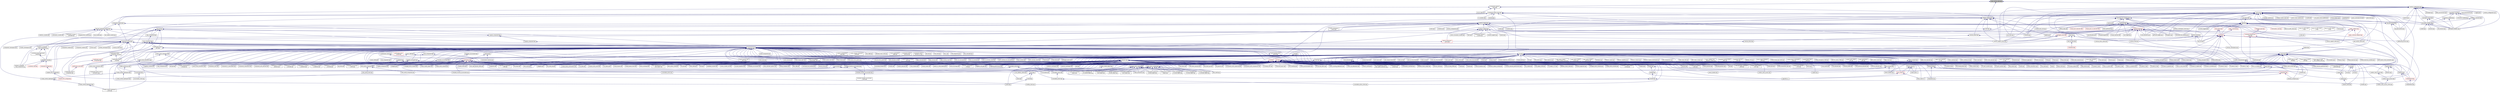 digraph "static_factory_data.hpp"
{
  edge [fontname="Helvetica",fontsize="10",labelfontname="Helvetica",labelfontsize="10"];
  node [fontname="Helvetica",fontsize="10",shape=record];
  Node31 [label="static_factory_data.hpp",height=0.2,width=0.4,color="black", fillcolor="grey75", style="filled", fontcolor="black"];
  Node31 -> Node32 [dir="back",color="midnightblue",fontsize="10",style="solid",fontname="Helvetica"];
  Node32 [label="component_registry\l_base.hpp",height=0.2,width=0.4,color="black", fillcolor="white", style="filled",URL="$d1/d52/component__registry__base_8hpp.html"];
  Node32 -> Node33 [dir="back",color="midnightblue",fontsize="10",style="solid",fontname="Helvetica"];
  Node33 [label="component_factory_base.hpp",height=0.2,width=0.4,color="black", fillcolor="white", style="filled",URL="$d9/d8a/component__factory__base_8hpp.html"];
  Node33 -> Node34 [dir="back",color="midnightblue",fontsize="10",style="solid",fontname="Helvetica"];
  Node34 [label="throttle.cpp",height=0.2,width=0.4,color="black", fillcolor="white", style="filled",URL="$db/d02/throttle_8cpp.html"];
  Node33 -> Node35 [dir="back",color="midnightblue",fontsize="10",style="solid",fontname="Helvetica"];
  Node35 [label="client.hpp",height=0.2,width=0.4,color="black", fillcolor="white", style="filled",URL="$de/da5/include_2client_8hpp.html"];
  Node35 -> Node36 [dir="back",color="midnightblue",fontsize="10",style="solid",fontname="Helvetica"];
  Node36 [label="partition.hpp",height=0.2,width=0.4,color="black", fillcolor="white", style="filled",URL="$d0/d7a/examples_2interpolate1d_2interpolate1d_2partition_8hpp.html"];
  Node36 -> Node37 [dir="back",color="midnightblue",fontsize="10",style="solid",fontname="Helvetica"];
  Node37 [label="interpolate1d.cpp",height=0.2,width=0.4,color="black", fillcolor="white", style="filled",URL="$d0/d05/interpolate1d_8cpp.html"];
  Node36 -> Node38 [dir="back",color="midnightblue",fontsize="10",style="solid",fontname="Helvetica"];
  Node38 [label="interpolate1d.hpp",height=0.2,width=0.4,color="red", fillcolor="white", style="filled",URL="$d4/dc7/interpolate1d_8hpp.html"];
  Node38 -> Node37 [dir="back",color="midnightblue",fontsize="10",style="solid",fontname="Helvetica"];
  Node35 -> Node40 [dir="back",color="midnightblue",fontsize="10",style="solid",fontname="Helvetica"];
  Node40 [label="nqueen.hpp",height=0.2,width=0.4,color="black", fillcolor="white", style="filled",URL="$d0/d07/nqueen_8hpp.html"];
  Node40 -> Node41 [dir="back",color="midnightblue",fontsize="10",style="solid",fontname="Helvetica"];
  Node41 [label="nqueen_client.cpp",height=0.2,width=0.4,color="black", fillcolor="white", style="filled",URL="$d3/d5e/nqueen__client_8cpp.html"];
  Node35 -> Node42 [dir="back",color="midnightblue",fontsize="10",style="solid",fontname="Helvetica"];
  Node42 [label="random_mem_access.hpp",height=0.2,width=0.4,color="black", fillcolor="white", style="filled",URL="$db/de8/random__mem__access_8hpp.html"];
  Node42 -> Node43 [dir="back",color="midnightblue",fontsize="10",style="solid",fontname="Helvetica"];
  Node43 [label="random_mem_access_client.cpp",height=0.2,width=0.4,color="black", fillcolor="white", style="filled",URL="$df/d1b/random__mem__access__client_8cpp.html"];
  Node35 -> Node44 [dir="back",color="midnightblue",fontsize="10",style="solid",fontname="Helvetica"];
  Node44 [label="partition3d.hpp",height=0.2,width=0.4,color="black", fillcolor="white", style="filled",URL="$d1/d50/partition3d_8hpp.html"];
  Node44 -> Node45 [dir="back",color="midnightblue",fontsize="10",style="solid",fontname="Helvetica"];
  Node45 [label="interpolator.cpp",height=0.2,width=0.4,color="black", fillcolor="white", style="filled",URL="$d5/d02/interpolator_8cpp.html"];
  Node44 -> Node46 [dir="back",color="midnightblue",fontsize="10",style="solid",fontname="Helvetica"];
  Node46 [label="interpolator.hpp",height=0.2,width=0.4,color="red", fillcolor="white", style="filled",URL="$dc/d3b/interpolator_8hpp.html"];
  Node46 -> Node45 [dir="back",color="midnightblue",fontsize="10",style="solid",fontname="Helvetica"];
  Node46 -> Node48 [dir="back",color="midnightblue",fontsize="10",style="solid",fontname="Helvetica"];
  Node48 [label="sheneos_compare.cpp",height=0.2,width=0.4,color="black", fillcolor="white", style="filled",URL="$dc/d11/sheneos__compare_8cpp.html"];
  Node35 -> Node50 [dir="back",color="midnightblue",fontsize="10",style="solid",fontname="Helvetica"];
  Node50 [label="throttle.hpp",height=0.2,width=0.4,color="black", fillcolor="white", style="filled",URL="$d2/d2e/throttle_8hpp.html"];
  Node50 -> Node34 [dir="back",color="midnightblue",fontsize="10",style="solid",fontname="Helvetica"];
  Node50 -> Node51 [dir="back",color="midnightblue",fontsize="10",style="solid",fontname="Helvetica"];
  Node51 [label="throttle_client.cpp",height=0.2,width=0.4,color="black", fillcolor="white", style="filled",URL="$d0/db7/throttle__client_8cpp.html"];
  Node35 -> Node52 [dir="back",color="midnightblue",fontsize="10",style="solid",fontname="Helvetica"];
  Node52 [label="managed_refcnt_checker.hpp",height=0.2,width=0.4,color="black", fillcolor="white", style="filled",URL="$db/dd0/managed__refcnt__checker_8hpp.html"];
  Node52 -> Node53 [dir="back",color="midnightblue",fontsize="10",style="solid",fontname="Helvetica"];
  Node53 [label="credit_exhaustion.cpp",height=0.2,width=0.4,color="black", fillcolor="white", style="filled",URL="$d6/d80/credit__exhaustion_8cpp.html"];
  Node52 -> Node54 [dir="back",color="midnightblue",fontsize="10",style="solid",fontname="Helvetica"];
  Node54 [label="local_embedded_ref\l_to_local_object.cpp",height=0.2,width=0.4,color="black", fillcolor="white", style="filled",URL="$d6/d54/local__embedded__ref__to__local__object_8cpp.html"];
  Node52 -> Node55 [dir="back",color="midnightblue",fontsize="10",style="solid",fontname="Helvetica"];
  Node55 [label="local_embedded_ref\l_to_remote_object.cpp",height=0.2,width=0.4,color="black", fillcolor="white", style="filled",URL="$d6/d34/local__embedded__ref__to__remote__object_8cpp.html"];
  Node52 -> Node56 [dir="back",color="midnightblue",fontsize="10",style="solid",fontname="Helvetica"];
  Node56 [label="refcnted_symbol_to\l_local_object.cpp",height=0.2,width=0.4,color="black", fillcolor="white", style="filled",URL="$d9/deb/refcnted__symbol__to__local__object_8cpp.html"];
  Node52 -> Node57 [dir="back",color="midnightblue",fontsize="10",style="solid",fontname="Helvetica"];
  Node57 [label="refcnted_symbol_to\l_remote_object.cpp",height=0.2,width=0.4,color="black", fillcolor="white", style="filled",URL="$dd/d20/refcnted__symbol__to__remote__object_8cpp.html"];
  Node52 -> Node58 [dir="back",color="midnightblue",fontsize="10",style="solid",fontname="Helvetica"];
  Node58 [label="remote_embedded_ref\l_to_local_object.cpp",height=0.2,width=0.4,color="black", fillcolor="white", style="filled",URL="$d4/ded/remote__embedded__ref__to__local__object_8cpp.html"];
  Node52 -> Node59 [dir="back",color="midnightblue",fontsize="10",style="solid",fontname="Helvetica"];
  Node59 [label="remote_embedded_ref\l_to_remote_object.cpp",height=0.2,width=0.4,color="black", fillcolor="white", style="filled",URL="$dc/dca/remote__embedded__ref__to__remote__object_8cpp.html"];
  Node52 -> Node60 [dir="back",color="midnightblue",fontsize="10",style="solid",fontname="Helvetica"];
  Node60 [label="scoped_ref_to_local\l_object.cpp",height=0.2,width=0.4,color="black", fillcolor="white", style="filled",URL="$d6/da4/scoped__ref__to__local__object_8cpp.html"];
  Node52 -> Node61 [dir="back",color="midnightblue",fontsize="10",style="solid",fontname="Helvetica"];
  Node61 [label="scoped_ref_to_remote\l_object.cpp",height=0.2,width=0.4,color="black", fillcolor="white", style="filled",URL="$de/d85/scoped__ref__to__remote__object_8cpp.html"];
  Node52 -> Node62 [dir="back",color="midnightblue",fontsize="10",style="solid",fontname="Helvetica"];
  Node62 [label="split_credit.cpp",height=0.2,width=0.4,color="black", fillcolor="white", style="filled",URL="$dc/d1c/split__credit_8cpp.html"];
  Node52 -> Node63 [dir="back",color="midnightblue",fontsize="10",style="solid",fontname="Helvetica"];
  Node63 [label="uncounted_symbol_to\l_local_object.cpp",height=0.2,width=0.4,color="black", fillcolor="white", style="filled",URL="$de/d5f/uncounted__symbol__to__local__object_8cpp.html"];
  Node52 -> Node64 [dir="back",color="midnightblue",fontsize="10",style="solid",fontname="Helvetica"];
  Node64 [label="uncounted_symbol_to\l_remote_object.cpp",height=0.2,width=0.4,color="black", fillcolor="white", style="filled",URL="$d5/d86/uncounted__symbol__to__remote__object_8cpp.html"];
  Node35 -> Node65 [dir="back",color="midnightblue",fontsize="10",style="solid",fontname="Helvetica"];
  Node65 [label="simple_mobile_object.hpp",height=0.2,width=0.4,color="black", fillcolor="white", style="filled",URL="$dc/d2c/simple__mobile__object_8hpp.html"];
  Node65 -> Node66 [dir="back",color="midnightblue",fontsize="10",style="solid",fontname="Helvetica"];
  Node66 [label="local_address_rebind.cpp",height=0.2,width=0.4,color="black", fillcolor="white", style="filled",URL="$d1/d4f/local__address__rebind_8cpp.html"];
  Node35 -> Node67 [dir="back",color="midnightblue",fontsize="10",style="solid",fontname="Helvetica"];
  Node67 [label="simple_refcnt_checker.hpp",height=0.2,width=0.4,color="black", fillcolor="white", style="filled",URL="$dd/d4e/simple__refcnt__checker_8hpp.html"];
  Node67 -> Node53 [dir="back",color="midnightblue",fontsize="10",style="solid",fontname="Helvetica"];
  Node67 -> Node54 [dir="back",color="midnightblue",fontsize="10",style="solid",fontname="Helvetica"];
  Node67 -> Node55 [dir="back",color="midnightblue",fontsize="10",style="solid",fontname="Helvetica"];
  Node67 -> Node56 [dir="back",color="midnightblue",fontsize="10",style="solid",fontname="Helvetica"];
  Node67 -> Node57 [dir="back",color="midnightblue",fontsize="10",style="solid",fontname="Helvetica"];
  Node67 -> Node58 [dir="back",color="midnightblue",fontsize="10",style="solid",fontname="Helvetica"];
  Node67 -> Node59 [dir="back",color="midnightblue",fontsize="10",style="solid",fontname="Helvetica"];
  Node67 -> Node60 [dir="back",color="midnightblue",fontsize="10",style="solid",fontname="Helvetica"];
  Node67 -> Node61 [dir="back",color="midnightblue",fontsize="10",style="solid",fontname="Helvetica"];
  Node67 -> Node62 [dir="back",color="midnightblue",fontsize="10",style="solid",fontname="Helvetica"];
  Node67 -> Node63 [dir="back",color="midnightblue",fontsize="10",style="solid",fontname="Helvetica"];
  Node67 -> Node64 [dir="back",color="midnightblue",fontsize="10",style="solid",fontname="Helvetica"];
  Node33 -> Node68 [dir="back",color="midnightblue",fontsize="10",style="solid",fontname="Helvetica"];
  Node68 [label="component_factory.hpp",height=0.2,width=0.4,color="black", fillcolor="white", style="filled",URL="$d4/d2b/component__factory_8hpp.html"];
  Node68 -> Node69 [dir="back",color="midnightblue",fontsize="10",style="solid",fontname="Helvetica"];
  Node69 [label="accumulator.cpp",height=0.2,width=0.4,color="black", fillcolor="white", style="filled",URL="$d1/d81/accumulator_8cpp.html"];
  Node68 -> Node70 [dir="back",color="midnightblue",fontsize="10",style="solid",fontname="Helvetica"];
  Node70 [label="template_accumulator.cpp",height=0.2,width=0.4,color="black", fillcolor="white", style="filled",URL="$d0/d4a/template__accumulator_8cpp.html"];
  Node68 -> Node71 [dir="back",color="midnightblue",fontsize="10",style="solid",fontname="Helvetica"];
  Node71 [label="allgather_module.cpp",height=0.2,width=0.4,color="black", fillcolor="white", style="filled",URL="$df/de4/allgather__module_8cpp.html"];
  Node68 -> Node72 [dir="back",color="midnightblue",fontsize="10",style="solid",fontname="Helvetica"];
  Node72 [label="nqueen.cpp",height=0.2,width=0.4,color="black", fillcolor="white", style="filled",URL="$db/dca/nqueen_8cpp.html"];
  Node68 -> Node73 [dir="back",color="midnightblue",fontsize="10",style="solid",fontname="Helvetica"];
  Node73 [label="random_mem_access.cpp",height=0.2,width=0.4,color="black", fillcolor="white", style="filled",URL="$d1/d51/random__mem__access_8cpp.html"];
  Node68 -> Node74 [dir="back",color="midnightblue",fontsize="10",style="solid",fontname="Helvetica"];
  Node74 [label="startup_shutdown.cpp",height=0.2,width=0.4,color="black", fillcolor="white", style="filled",URL="$d3/dfc/server_2startup__shutdown_8cpp.html"];
  Node68 -> Node75 [dir="back",color="midnightblue",fontsize="10",style="solid",fontname="Helvetica"];
  Node75 [label="throttle.cpp",height=0.2,width=0.4,color="black", fillcolor="white", style="filled",URL="$de/d56/server_2throttle_8cpp.html"];
  Node68 -> Node76 [dir="back",color="midnightblue",fontsize="10",style="solid",fontname="Helvetica"];
  Node76 [label="simple_central_tuplespace.cpp",height=0.2,width=0.4,color="black", fillcolor="white", style="filled",URL="$d3/dec/simple__central__tuplespace_8cpp.html"];
  Node68 -> Node77 [dir="back",color="midnightblue",fontsize="10",style="solid",fontname="Helvetica"];
  Node77 [label="partitioned_vector\l_component_impl.hpp",height=0.2,width=0.4,color="black", fillcolor="white", style="filled",URL="$d1/d79/partitioned__vector__component__impl_8hpp.html"];
  Node77 -> Node78 [dir="back",color="midnightblue",fontsize="10",style="solid",fontname="Helvetica"];
  Node78 [label="partitioned_vector\l_component.hpp",height=0.2,width=0.4,color="red", fillcolor="white", style="filled",URL="$d6/d38/partitioned__vector__component_8hpp.html"];
  Node78 -> Node79 [dir="back",color="midnightblue",fontsize="10",style="solid",fontname="Helvetica"];
  Node79 [label="partitioned_vector\l_component.cpp",height=0.2,width=0.4,color="black", fillcolor="white", style="filled",URL="$dc/db9/partitioned__vector__component_8cpp.html"];
  Node77 -> Node83 [dir="back",color="midnightblue",fontsize="10",style="solid",fontname="Helvetica"];
  Node83 [label="partitioned_vector\l_impl.hpp",height=0.2,width=0.4,color="black", fillcolor="white", style="filled",URL="$d0/db1/partitioned__vector__impl_8hpp.html"];
  Node83 -> Node84 [dir="back",color="midnightblue",fontsize="10",style="solid",fontname="Helvetica"];
  Node84 [label="partitioned_vector.hpp",height=0.2,width=0.4,color="red", fillcolor="white", style="filled",URL="$dc/d76/components_2containers_2partitioned__vector_2partitioned__vector_8hpp.html"];
  Node84 -> Node79 [dir="back",color="midnightblue",fontsize="10",style="solid",fontname="Helvetica"];
  Node68 -> Node105 [dir="back",color="midnightblue",fontsize="10",style="solid",fontname="Helvetica"];
  Node105 [label="partition_unordered\l_map_component.hpp",height=0.2,width=0.4,color="black", fillcolor="white", style="filled",URL="$d8/df3/partition__unordered__map__component_8hpp.html"];
  Node105 -> Node106 [dir="back",color="midnightblue",fontsize="10",style="solid",fontname="Helvetica"];
  Node106 [label="unordered_map.hpp",height=0.2,width=0.4,color="black", fillcolor="white", style="filled",URL="$d9/ddf/hpx_2components_2containers_2unordered_2unordered__map_8hpp.html"];
  Node106 -> Node107 [dir="back",color="midnightblue",fontsize="10",style="solid",fontname="Helvetica"];
  Node107 [label="component_storage.hpp",height=0.2,width=0.4,color="red", fillcolor="white", style="filled",URL="$d6/d36/components_2component__storage_2server_2component__storage_8hpp.html"];
  Node107 -> Node113 [dir="back",color="midnightblue",fontsize="10",style="solid",fontname="Helvetica"];
  Node113 [label="migrate_from_storage.hpp",height=0.2,width=0.4,color="black", fillcolor="white", style="filled",URL="$d3/d9f/server_2migrate__from__storage_8hpp.html"];
  Node113 -> Node114 [dir="back",color="midnightblue",fontsize="10",style="solid",fontname="Helvetica"];
  Node114 [label="migrate_from_storage.hpp",height=0.2,width=0.4,color="red", fillcolor="white", style="filled",URL="$db/d0f/migrate__from__storage_8hpp.html"];
  Node106 -> Node118 [dir="back",color="midnightblue",fontsize="10",style="solid",fontname="Helvetica"];
  Node118 [label="unordered_map.hpp",height=0.2,width=0.4,color="red", fillcolor="white", style="filled",URL="$d6/d06/hpx_2include_2unordered__map_8hpp.html"];
  Node106 -> Node120 [dir="back",color="midnightblue",fontsize="10",style="solid",fontname="Helvetica"];
  Node120 [label="partition_unordered\l_map_component.cpp",height=0.2,width=0.4,color="black", fillcolor="white", style="filled",URL="$d5/d34/partition__unordered__map__component_8cpp.html"];
  Node105 -> Node121 [dir="back",color="midnightblue",fontsize="10",style="solid",fontname="Helvetica"];
  Node121 [label="unordered_map_segmented\l_iterator.hpp",height=0.2,width=0.4,color="black", fillcolor="white", style="filled",URL="$dc/dfd/unordered__map__segmented__iterator_8hpp.html"];
  Node121 -> Node106 [dir="back",color="midnightblue",fontsize="10",style="solid",fontname="Helvetica"];
  Node105 -> Node120 [dir="back",color="midnightblue",fontsize="10",style="solid",fontname="Helvetica"];
  Node68 -> Node122 [dir="back",color="midnightblue",fontsize="10",style="solid",fontname="Helvetica"];
  Node122 [label="components.hpp",height=0.2,width=0.4,color="black", fillcolor="white", style="filled",URL="$d2/d8d/components_8hpp.html"];
  Node122 -> Node123 [dir="back",color="midnightblue",fontsize="10",style="solid",fontname="Helvetica"];
  Node123 [label="accumulator.hpp",height=0.2,width=0.4,color="black", fillcolor="white", style="filled",URL="$d4/d9d/server_2accumulator_8hpp.html"];
  Node123 -> Node69 [dir="back",color="midnightblue",fontsize="10",style="solid",fontname="Helvetica"];
  Node123 -> Node124 [dir="back",color="midnightblue",fontsize="10",style="solid",fontname="Helvetica"];
  Node124 [label="accumulator.hpp",height=0.2,width=0.4,color="black", fillcolor="white", style="filled",URL="$d8/d5e/accumulator_8hpp.html"];
  Node124 -> Node125 [dir="back",color="midnightblue",fontsize="10",style="solid",fontname="Helvetica"];
  Node125 [label="accumulator_client.cpp",height=0.2,width=0.4,color="black", fillcolor="white", style="filled",URL="$d7/dd0/accumulator__client_8cpp.html"];
  Node122 -> Node124 [dir="back",color="midnightblue",fontsize="10",style="solid",fontname="Helvetica"];
  Node122 -> Node126 [dir="back",color="midnightblue",fontsize="10",style="solid",fontname="Helvetica"];
  Node126 [label="template_accumulator.hpp",height=0.2,width=0.4,color="black", fillcolor="white", style="filled",URL="$d0/d3f/server_2template__accumulator_8hpp.html"];
  Node126 -> Node127 [dir="back",color="midnightblue",fontsize="10",style="solid",fontname="Helvetica"];
  Node127 [label="template_accumulator.hpp",height=0.2,width=0.4,color="black", fillcolor="white", style="filled",URL="$dd/da9/template__accumulator_8hpp.html"];
  Node127 -> Node128 [dir="back",color="midnightblue",fontsize="10",style="solid",fontname="Helvetica"];
  Node128 [label="template_accumulator\l_client.cpp",height=0.2,width=0.4,color="black", fillcolor="white", style="filled",URL="$df/d93/template__accumulator__client_8cpp.html"];
  Node122 -> Node129 [dir="back",color="midnightblue",fontsize="10",style="solid",fontname="Helvetica"];
  Node129 [label="template_function_accumulator.hpp",height=0.2,width=0.4,color="black", fillcolor="white", style="filled",URL="$d7/da6/server_2template__function__accumulator_8hpp.html"];
  Node129 -> Node130 [dir="back",color="midnightblue",fontsize="10",style="solid",fontname="Helvetica"];
  Node130 [label="template_function_accumulator.cpp",height=0.2,width=0.4,color="black", fillcolor="white", style="filled",URL="$d5/d02/template__function__accumulator_8cpp.html"];
  Node129 -> Node131 [dir="back",color="midnightblue",fontsize="10",style="solid",fontname="Helvetica"];
  Node131 [label="template_function_accumulator.hpp",height=0.2,width=0.4,color="black", fillcolor="white", style="filled",URL="$d3/de9/template__function__accumulator_8hpp.html"];
  Node131 -> Node132 [dir="back",color="midnightblue",fontsize="10",style="solid",fontname="Helvetica"];
  Node132 [label="template_function_accumulator\l_client.cpp",height=0.2,width=0.4,color="black", fillcolor="white", style="filled",URL="$d0/dc6/template__function__accumulator__client_8cpp.html"];
  Node122 -> Node127 [dir="back",color="midnightblue",fontsize="10",style="solid",fontname="Helvetica"];
  Node122 -> Node130 [dir="back",color="midnightblue",fontsize="10",style="solid",fontname="Helvetica"];
  Node122 -> Node131 [dir="back",color="midnightblue",fontsize="10",style="solid",fontname="Helvetica"];
  Node122 -> Node71 [dir="back",color="midnightblue",fontsize="10",style="solid",fontname="Helvetica"];
  Node122 -> Node133 [dir="back",color="midnightblue",fontsize="10",style="solid",fontname="Helvetica"];
  Node133 [label="allgather.hpp",height=0.2,width=0.4,color="black", fillcolor="white", style="filled",URL="$d4/d4a/allgather_8hpp.html"];
  Node133 -> Node71 [dir="back",color="midnightblue",fontsize="10",style="solid",fontname="Helvetica"];
  Node133 -> Node134 [dir="back",color="midnightblue",fontsize="10",style="solid",fontname="Helvetica"];
  Node134 [label="allgather.cpp",height=0.2,width=0.4,color="black", fillcolor="white", style="filled",URL="$d7/d06/allgather_8cpp.html"];
  Node133 -> Node135 [dir="back",color="midnightblue",fontsize="10",style="solid",fontname="Helvetica"];
  Node135 [label="ag_client.cpp",height=0.2,width=0.4,color="black", fillcolor="white", style="filled",URL="$d4/d5d/ag__client_8cpp.html"];
  Node122 -> Node136 [dir="back",color="midnightblue",fontsize="10",style="solid",fontname="Helvetica"];
  Node136 [label="allgather_and_gate.hpp",height=0.2,width=0.4,color="black", fillcolor="white", style="filled",URL="$d9/dbb/allgather__and__gate_8hpp.html"];
  Node136 -> Node71 [dir="back",color="midnightblue",fontsize="10",style="solid",fontname="Helvetica"];
  Node136 -> Node137 [dir="back",color="midnightblue",fontsize="10",style="solid",fontname="Helvetica"];
  Node137 [label="allgather_and_gate.cpp",height=0.2,width=0.4,color="black", fillcolor="white", style="filled",URL="$d1/d56/allgather__and__gate_8cpp.html"];
  Node136 -> Node135 [dir="back",color="midnightblue",fontsize="10",style="solid",fontname="Helvetica"];
  Node122 -> Node138 [dir="back",color="midnightblue",fontsize="10",style="solid",fontname="Helvetica"];
  Node138 [label="cancelable_action.cpp",height=0.2,width=0.4,color="black", fillcolor="white", style="filled",URL="$d5/d0c/cancelable__action_8cpp.html"];
  Node122 -> Node139 [dir="back",color="midnightblue",fontsize="10",style="solid",fontname="Helvetica"];
  Node139 [label="cancelable_action.hpp",height=0.2,width=0.4,color="black", fillcolor="white", style="filled",URL="$d5/d4d/server_2cancelable__action_8hpp.html"];
  Node139 -> Node138 [dir="back",color="midnightblue",fontsize="10",style="solid",fontname="Helvetica"];
  Node139 -> Node140 [dir="back",color="midnightblue",fontsize="10",style="solid",fontname="Helvetica"];
  Node140 [label="cancelable_action.hpp",height=0.2,width=0.4,color="black", fillcolor="white", style="filled",URL="$d0/da3/stubs_2cancelable__action_8hpp.html"];
  Node140 -> Node141 [dir="back",color="midnightblue",fontsize="10",style="solid",fontname="Helvetica"];
  Node141 [label="cancelable_action.hpp",height=0.2,width=0.4,color="black", fillcolor="white", style="filled",URL="$d6/d28/cancelable__action_8hpp.html"];
  Node141 -> Node142 [dir="back",color="midnightblue",fontsize="10",style="solid",fontname="Helvetica"];
  Node142 [label="cancelable_action_client.cpp",height=0.2,width=0.4,color="black", fillcolor="white", style="filled",URL="$d1/db8/cancelable__action__client_8cpp.html"];
  Node122 -> Node141 [dir="back",color="midnightblue",fontsize="10",style="solid",fontname="Helvetica"];
  Node122 -> Node143 [dir="back",color="midnightblue",fontsize="10",style="solid",fontname="Helvetica"];
  Node143 [label="hello_world_component.hpp",height=0.2,width=0.4,color="black", fillcolor="white", style="filled",URL="$df/df0/hello__world__component_8hpp.html"];
  Node143 -> Node144 [dir="back",color="midnightblue",fontsize="10",style="solid",fontname="Helvetica"];
  Node144 [label="hello_world_client.cpp",height=0.2,width=0.4,color="black", fillcolor="white", style="filled",URL="$d5/da6/hello__world__client_8cpp.html"];
  Node143 -> Node145 [dir="back",color="midnightblue",fontsize="10",style="solid",fontname="Helvetica"];
  Node145 [label="hello_world_component.cpp",height=0.2,width=0.4,color="black", fillcolor="white", style="filled",URL="$d8/daa/hello__world__component_8cpp.html"];
  Node122 -> Node146 [dir="back",color="midnightblue",fontsize="10",style="solid",fontname="Helvetica"];
  Node146 [label="row.hpp",height=0.2,width=0.4,color="black", fillcolor="white", style="filled",URL="$de/d74/server_2row_8hpp.html"];
  Node146 -> Node147 [dir="back",color="midnightblue",fontsize="10",style="solid",fontname="Helvetica"];
  Node147 [label="row.hpp",height=0.2,width=0.4,color="red", fillcolor="white", style="filled",URL="$dc/d69/row_8hpp.html"];
  Node147 -> Node154 [dir="back",color="midnightblue",fontsize="10",style="solid",fontname="Helvetica"];
  Node154 [label="stencil_iterator.hpp",height=0.2,width=0.4,color="black", fillcolor="white", style="filled",URL="$dc/d5c/server_2stencil__iterator_8hpp.html"];
  Node154 -> Node150 [dir="back",color="midnightblue",fontsize="10",style="solid",fontname="Helvetica"];
  Node150 [label="solver.hpp",height=0.2,width=0.4,color="black", fillcolor="white", style="filled",URL="$db/d9a/server_2solver_8hpp.html"];
  Node150 -> Node151 [dir="back",color="midnightblue",fontsize="10",style="solid",fontname="Helvetica"];
  Node151 [label="solver.hpp",height=0.2,width=0.4,color="black", fillcolor="white", style="filled",URL="$d2/d1c/solver_8hpp.html"];
  Node151 -> Node149 [dir="back",color="midnightblue",fontsize="10",style="solid",fontname="Helvetica"];
  Node149 [label="jacobi.cpp",height=0.2,width=0.4,color="black", fillcolor="white", style="filled",URL="$d2/d27/jacobi_8cpp.html"];
  Node150 -> Node152 [dir="back",color="midnightblue",fontsize="10",style="solid",fontname="Helvetica"];
  Node152 [label="solver.cpp",height=0.2,width=0.4,color="black", fillcolor="white", style="filled",URL="$d6/d94/solver_8cpp.html"];
  Node154 -> Node155 [dir="back",color="midnightblue",fontsize="10",style="solid",fontname="Helvetica"];
  Node155 [label="stencil_iterator.cpp",height=0.2,width=0.4,color="black", fillcolor="white", style="filled",URL="$d6/de1/server_2stencil__iterator_8cpp.html"];
  Node154 -> Node156 [dir="back",color="midnightblue",fontsize="10",style="solid",fontname="Helvetica"];
  Node156 [label="stencil_iterator.cpp",height=0.2,width=0.4,color="black", fillcolor="white", style="filled",URL="$d7/d71/stencil__iterator_8cpp.html"];
  Node147 -> Node153 [dir="back",color="midnightblue",fontsize="10",style="solid",fontname="Helvetica"];
  Node153 [label="grid.cpp",height=0.2,width=0.4,color="black", fillcolor="white", style="filled",URL="$d6/d1b/jacobi__component_2grid_8cpp.html"];
  Node146 -> Node157 [dir="back",color="midnightblue",fontsize="10",style="solid",fontname="Helvetica"];
  Node157 [label="row.cpp",height=0.2,width=0.4,color="black", fillcolor="white", style="filled",URL="$d3/d86/server_2row_8cpp.html"];
  Node122 -> Node154 [dir="back",color="midnightblue",fontsize="10",style="solid",fontname="Helvetica"];
  Node122 -> Node150 [dir="back",color="midnightblue",fontsize="10",style="solid",fontname="Helvetica"];
  Node122 -> Node158 [dir="back",color="midnightblue",fontsize="10",style="solid",fontname="Helvetica"];
  Node158 [label="jacobi_component.cpp",height=0.2,width=0.4,color="black", fillcolor="white", style="filled",URL="$d1/d25/jacobi__component_8cpp.html"];
  Node122 -> Node159 [dir="back",color="midnightblue",fontsize="10",style="solid",fontname="Helvetica"];
  Node159 [label="nqueen.hpp",height=0.2,width=0.4,color="black", fillcolor="white", style="filled",URL="$de/d58/server_2nqueen_8hpp.html"];
  Node159 -> Node72 [dir="back",color="midnightblue",fontsize="10",style="solid",fontname="Helvetica"];
  Node159 -> Node160 [dir="back",color="midnightblue",fontsize="10",style="solid",fontname="Helvetica"];
  Node160 [label="nqueen.hpp",height=0.2,width=0.4,color="black", fillcolor="white", style="filled",URL="$da/dfd/stubs_2nqueen_8hpp.html"];
  Node160 -> Node40 [dir="back",color="midnightblue",fontsize="10",style="solid",fontname="Helvetica"];
  Node122 -> Node161 [dir="back",color="midnightblue",fontsize="10",style="solid",fontname="Helvetica"];
  Node161 [label="sine.cpp",height=0.2,width=0.4,color="black", fillcolor="white", style="filled",URL="$d3/d0d/server_2sine_8cpp.html"];
  Node122 -> Node162 [dir="back",color="midnightblue",fontsize="10",style="solid",fontname="Helvetica"];
  Node162 [label="component_ctors.cpp",height=0.2,width=0.4,color="black", fillcolor="white", style="filled",URL="$d3/d2a/component__ctors_8cpp.html"];
  Node122 -> Node163 [dir="back",color="midnightblue",fontsize="10",style="solid",fontname="Helvetica"];
  Node163 [label="component_in_executable.cpp",height=0.2,width=0.4,color="black", fillcolor="white", style="filled",URL="$d8/d4b/component__in__executable_8cpp.html"];
  Node122 -> Node164 [dir="back",color="midnightblue",fontsize="10",style="solid",fontname="Helvetica"];
  Node164 [label="component_inheritance.cpp",height=0.2,width=0.4,color="black", fillcolor="white", style="filled",URL="$d8/d55/component__inheritance_8cpp.html"];
  Node122 -> Node165 [dir="back",color="midnightblue",fontsize="10",style="solid",fontname="Helvetica"];
  Node165 [label="component_with_executor.cpp",height=0.2,width=0.4,color="black", fillcolor="white", style="filled",URL="$d4/d20/component__with__executor_8cpp.html"];
  Node122 -> Node166 [dir="back",color="midnightblue",fontsize="10",style="solid",fontname="Helvetica"];
  Node166 [label="factorial.cpp",height=0.2,width=0.4,color="black", fillcolor="white", style="filled",URL="$d9/d00/factorial_8cpp.html"];
  Node122 -> Node167 [dir="back",color="midnightblue",fontsize="10",style="solid",fontname="Helvetica"];
  Node167 [label="hello_world.cpp",height=0.2,width=0.4,color="black", fillcolor="white", style="filled",URL="$d0/d67/hello__world_8cpp.html"];
  Node122 -> Node168 [dir="back",color="midnightblue",fontsize="10",style="solid",fontname="Helvetica"];
  Node168 [label="latch_local.cpp",height=0.2,width=0.4,color="black", fillcolor="white", style="filled",URL="$dd/dd3/latch__local_8cpp.html"];
  Node122 -> Node169 [dir="back",color="midnightblue",fontsize="10",style="solid",fontname="Helvetica"];
  Node169 [label="latch_remote.cpp",height=0.2,width=0.4,color="black", fillcolor="white", style="filled",URL="$df/d59/latch__remote_8cpp.html"];
  Node122 -> Node170 [dir="back",color="midnightblue",fontsize="10",style="solid",fontname="Helvetica"];
  Node170 [label="pingpong.cpp",height=0.2,width=0.4,color="black", fillcolor="white", style="filled",URL="$dd/d4d/pingpong_8cpp.html"];
  Node122 -> Node171 [dir="back",color="midnightblue",fontsize="10",style="solid",fontname="Helvetica"];
  Node171 [label="random_mem_access.hpp",height=0.2,width=0.4,color="black", fillcolor="white", style="filled",URL="$d0/d19/server_2random__mem__access_8hpp.html"];
  Node171 -> Node73 [dir="back",color="midnightblue",fontsize="10",style="solid",fontname="Helvetica"];
  Node171 -> Node172 [dir="back",color="midnightblue",fontsize="10",style="solid",fontname="Helvetica"];
  Node172 [label="random_mem_access.hpp",height=0.2,width=0.4,color="black", fillcolor="white", style="filled",URL="$d3/d32/stubs_2random__mem__access_8hpp.html"];
  Node172 -> Node42 [dir="back",color="midnightblue",fontsize="10",style="solid",fontname="Helvetica"];
  Node122 -> Node48 [dir="back",color="midnightblue",fontsize="10",style="solid",fontname="Helvetica"];
  Node122 -> Node173 [dir="back",color="midnightblue",fontsize="10",style="solid",fontname="Helvetica"];
  Node173 [label="throttle.hpp",height=0.2,width=0.4,color="black", fillcolor="white", style="filled",URL="$db/dc9/server_2throttle_8hpp.html"];
  Node173 -> Node75 [dir="back",color="midnightblue",fontsize="10",style="solid",fontname="Helvetica"];
  Node173 -> Node174 [dir="back",color="midnightblue",fontsize="10",style="solid",fontname="Helvetica"];
  Node174 [label="throttle.hpp",height=0.2,width=0.4,color="black", fillcolor="white", style="filled",URL="$d5/dec/stubs_2throttle_8hpp.html"];
  Node174 -> Node50 [dir="back",color="midnightblue",fontsize="10",style="solid",fontname="Helvetica"];
  Node122 -> Node51 [dir="back",color="midnightblue",fontsize="10",style="solid",fontname="Helvetica"];
  Node122 -> Node175 [dir="back",color="midnightblue",fontsize="10",style="solid",fontname="Helvetica"];
  Node175 [label="simple_central_tuplespace.hpp",height=0.2,width=0.4,color="black", fillcolor="white", style="filled",URL="$db/d69/server_2simple__central__tuplespace_8hpp.html"];
  Node175 -> Node76 [dir="back",color="midnightblue",fontsize="10",style="solid",fontname="Helvetica"];
  Node175 -> Node176 [dir="back",color="midnightblue",fontsize="10",style="solid",fontname="Helvetica"];
  Node176 [label="simple_central_tuplespace.hpp",height=0.2,width=0.4,color="black", fillcolor="white", style="filled",URL="$d0/d4b/stubs_2simple__central__tuplespace_8hpp.html"];
  Node176 -> Node177 [dir="back",color="midnightblue",fontsize="10",style="solid",fontname="Helvetica"];
  Node177 [label="simple_central_tuplespace.hpp",height=0.2,width=0.4,color="black", fillcolor="white", style="filled",URL="$d5/ddd/simple__central__tuplespace_8hpp.html"];
  Node177 -> Node178 [dir="back",color="midnightblue",fontsize="10",style="solid",fontname="Helvetica"];
  Node178 [label="simple_central_tuplespace\l_client.cpp",height=0.2,width=0.4,color="black", fillcolor="white", style="filled",URL="$d1/d7b/simple__central__tuplespace__client_8cpp.html"];
  Node122 -> Node179 [dir="back",color="midnightblue",fontsize="10",style="solid",fontname="Helvetica"];
  Node179 [label="tuples_warehouse.hpp",height=0.2,width=0.4,color="black", fillcolor="white", style="filled",URL="$da/de6/tuples__warehouse_8hpp.html"];
  Node179 -> Node175 [dir="back",color="midnightblue",fontsize="10",style="solid",fontname="Helvetica"];
  Node122 -> Node177 [dir="back",color="midnightblue",fontsize="10",style="solid",fontname="Helvetica"];
  Node122 -> Node180 [dir="back",color="midnightblue",fontsize="10",style="solid",fontname="Helvetica"];
  Node180 [label="iostreams.hpp",height=0.2,width=0.4,color="black", fillcolor="white", style="filled",URL="$de/d22/iostreams_8hpp.html"];
  Node180 -> Node134 [dir="back",color="midnightblue",fontsize="10",style="solid",fontname="Helvetica"];
  Node180 -> Node137 [dir="back",color="midnightblue",fontsize="10",style="solid",fontname="Helvetica"];
  Node180 -> Node181 [dir="back",color="midnightblue",fontsize="10",style="solid",fontname="Helvetica"];
  Node181 [label="async_io_action.cpp",height=0.2,width=0.4,color="black", fillcolor="white", style="filled",URL="$d3/df5/async__io__action_8cpp.html"];
  Node180 -> Node182 [dir="back",color="midnightblue",fontsize="10",style="solid",fontname="Helvetica"];
  Node182 [label="async_io_external.cpp",height=0.2,width=0.4,color="black", fillcolor="white", style="filled",URL="$da/d9a/async__io__external_8cpp.html"];
  Node180 -> Node183 [dir="back",color="midnightblue",fontsize="10",style="solid",fontname="Helvetica"];
  Node183 [label="async_io_low_level.cpp",height=0.2,width=0.4,color="black", fillcolor="white", style="filled",URL="$dc/d10/async__io__low__level_8cpp.html"];
  Node180 -> Node184 [dir="back",color="midnightblue",fontsize="10",style="solid",fontname="Helvetica"];
  Node184 [label="async_io_simple.cpp",height=0.2,width=0.4,color="black", fillcolor="white", style="filled",URL="$da/db7/async__io__simple_8cpp.html"];
  Node180 -> Node185 [dir="back",color="midnightblue",fontsize="10",style="solid",fontname="Helvetica"];
  Node185 [label="os_thread_num.cpp",height=0.2,width=0.4,color="black", fillcolor="white", style="filled",URL="$d2/dfb/os__thread__num_8cpp.html"];
  Node180 -> Node186 [dir="back",color="midnightblue",fontsize="10",style="solid",fontname="Helvetica"];
  Node186 [label="rnd_future_reduce.cpp",height=0.2,width=0.4,color="black", fillcolor="white", style="filled",URL="$d1/db5/rnd__future__reduce_8cpp.html"];
  Node180 -> Node187 [dir="back",color="midnightblue",fontsize="10",style="solid",fontname="Helvetica"];
  Node187 [label="heartbeat_console.cpp",height=0.2,width=0.4,color="black", fillcolor="white", style="filled",URL="$da/de8/heartbeat__console_8cpp.html"];
  Node180 -> Node145 [dir="back",color="midnightblue",fontsize="10",style="solid",fontname="Helvetica"];
  Node180 -> Node149 [dir="back",color="midnightblue",fontsize="10",style="solid",fontname="Helvetica"];
  Node180 -> Node154 [dir="back",color="midnightblue",fontsize="10",style="solid",fontname="Helvetica"];
  Node180 -> Node153 [dir="back",color="midnightblue",fontsize="10",style="solid",fontname="Helvetica"];
  Node180 -> Node188 [dir="back",color="midnightblue",fontsize="10",style="solid",fontname="Helvetica"];
  Node188 [label="access_counter_set.cpp",height=0.2,width=0.4,color="black", fillcolor="white", style="filled",URL="$dc/d52/access__counter__set_8cpp.html"];
  Node180 -> Node189 [dir="back",color="midnightblue",fontsize="10",style="solid",fontname="Helvetica"];
  Node189 [label="1d_wave_equation.cpp",height=0.2,width=0.4,color="black", fillcolor="white", style="filled",URL="$da/dab/1d__wave__equation_8cpp.html"];
  Node180 -> Node190 [dir="back",color="midnightblue",fontsize="10",style="solid",fontname="Helvetica"];
  Node190 [label="allow_unknown_options.cpp",height=0.2,width=0.4,color="black", fillcolor="white", style="filled",URL="$d9/dc9/allow__unknown__options_8cpp.html"];
  Node180 -> Node191 [dir="back",color="midnightblue",fontsize="10",style="solid",fontname="Helvetica"];
  Node191 [label="command_line_handling.cpp",height=0.2,width=0.4,color="black", fillcolor="white", style="filled",URL="$d4/d05/examples_2quickstart_2command__line__handling_8cpp.html"];
  Node180 -> Node162 [dir="back",color="midnightblue",fontsize="10",style="solid",fontname="Helvetica"];
  Node180 -> Node163 [dir="back",color="midnightblue",fontsize="10",style="solid",fontname="Helvetica"];
  Node180 -> Node164 [dir="back",color="midnightblue",fontsize="10",style="solid",fontname="Helvetica"];
  Node180 -> Node165 [dir="back",color="midnightblue",fontsize="10",style="solid",fontname="Helvetica"];
  Node180 -> Node192 [dir="back",color="midnightblue",fontsize="10",style="solid",fontname="Helvetica"];
  Node192 [label="customize_async.cpp",height=0.2,width=0.4,color="black", fillcolor="white", style="filled",URL="$d0/d82/customize__async_8cpp.html"];
  Node180 -> Node193 [dir="back",color="midnightblue",fontsize="10",style="solid",fontname="Helvetica"];
  Node193 [label="enumerate_threads.cpp",height=0.2,width=0.4,color="black", fillcolor="white", style="filled",URL="$d3/dd4/enumerate__threads_8cpp.html"];
  Node180 -> Node194 [dir="back",color="midnightblue",fontsize="10",style="solid",fontname="Helvetica"];
  Node194 [label="error_handling.cpp",height=0.2,width=0.4,color="black", fillcolor="white", style="filled",URL="$d9/d96/error__handling_8cpp.html"];
  Node180 -> Node195 [dir="back",color="midnightblue",fontsize="10",style="solid",fontname="Helvetica"];
  Node195 [label="event_synchronization.cpp",height=0.2,width=0.4,color="black", fillcolor="white", style="filled",URL="$d0/d35/event__synchronization_8cpp.html"];
  Node180 -> Node196 [dir="back",color="midnightblue",fontsize="10",style="solid",fontname="Helvetica"];
  Node196 [label="fractals.cpp",height=0.2,width=0.4,color="black", fillcolor="white", style="filled",URL="$d8/d58/fractals_8cpp.html"];
  Node180 -> Node197 [dir="back",color="midnightblue",fontsize="10",style="solid",fontname="Helvetica"];
  Node197 [label="fractals_executor.cpp",height=0.2,width=0.4,color="black", fillcolor="white", style="filled",URL="$d9/da9/fractals__executor_8cpp.html"];
  Node180 -> Node167 [dir="back",color="midnightblue",fontsize="10",style="solid",fontname="Helvetica"];
  Node180 -> Node198 [dir="back",color="midnightblue",fontsize="10",style="solid",fontname="Helvetica"];
  Node198 [label="interval_timer.cpp",height=0.2,width=0.4,color="black", fillcolor="white", style="filled",URL="$de/df1/examples_2quickstart_2interval__timer_8cpp.html"];
  Node180 -> Node199 [dir="back",color="midnightblue",fontsize="10",style="solid",fontname="Helvetica"];
  Node199 [label="local_channel.cpp",height=0.2,width=0.4,color="black", fillcolor="white", style="filled",URL="$d0/d3e/local__channel_8cpp.html"];
  Node180 -> Node170 [dir="back",color="midnightblue",fontsize="10",style="solid",fontname="Helvetica"];
  Node180 -> Node200 [dir="back",color="midnightblue",fontsize="10",style="solid",fontname="Helvetica"];
  Node200 [label="shared_mutex.cpp",height=0.2,width=0.4,color="black", fillcolor="white", style="filled",URL="$da/d0b/shared__mutex_8cpp.html"];
  Node180 -> Node201 [dir="back",color="midnightblue",fontsize="10",style="solid",fontname="Helvetica"];
  Node201 [label="sierpinski.cpp",height=0.2,width=0.4,color="black", fillcolor="white", style="filled",URL="$d3/d7e/sierpinski_8cpp.html"];
  Node180 -> Node202 [dir="back",color="midnightblue",fontsize="10",style="solid",fontname="Helvetica"];
  Node202 [label="simple_future_continuation.cpp",height=0.2,width=0.4,color="black", fillcolor="white", style="filled",URL="$d8/d3c/simple__future__continuation_8cpp.html"];
  Node180 -> Node203 [dir="back",color="midnightblue",fontsize="10",style="solid",fontname="Helvetica"];
  Node203 [label="simplest_hello_world.cpp",height=0.2,width=0.4,color="black", fillcolor="white", style="filled",URL="$d7/ddc/simplest__hello__world_8cpp.html"];
  Node180 -> Node204 [dir="back",color="midnightblue",fontsize="10",style="solid",fontname="Helvetica"];
  Node204 [label="sort_by_key_demo.cpp",height=0.2,width=0.4,color="black", fillcolor="white", style="filled",URL="$da/d20/sort__by__key__demo_8cpp.html"];
  Node180 -> Node205 [dir="back",color="midnightblue",fontsize="10",style="solid",fontname="Helvetica"];
  Node205 [label="timed_futures.cpp",height=0.2,width=0.4,color="black", fillcolor="white", style="filled",URL="$d6/d8d/timed__futures_8cpp.html"];
  Node180 -> Node206 [dir="back",color="midnightblue",fontsize="10",style="solid",fontname="Helvetica"];
  Node206 [label="vector_counting_dotproduct.cpp",height=0.2,width=0.4,color="black", fillcolor="white", style="filled",URL="$df/de9/vector__counting__dotproduct_8cpp.html"];
  Node180 -> Node207 [dir="back",color="midnightblue",fontsize="10",style="solid",fontname="Helvetica"];
  Node207 [label="vector_zip_dotproduct.cpp",height=0.2,width=0.4,color="black", fillcolor="white", style="filled",URL="$dc/d18/vector__zip__dotproduct_8cpp.html"];
  Node180 -> Node208 [dir="back",color="midnightblue",fontsize="10",style="solid",fontname="Helvetica"];
  Node208 [label="oversubscribing_resource\l_partitioner.cpp",height=0.2,width=0.4,color="black", fillcolor="white", style="filled",URL="$dd/dee/oversubscribing__resource__partitioner_8cpp.html"];
  Node180 -> Node209 [dir="back",color="midnightblue",fontsize="10",style="solid",fontname="Helvetica"];
  Node209 [label="simple_resource_partitioner.cpp",height=0.2,width=0.4,color="black", fillcolor="white", style="filled",URL="$d5/df9/simple__resource__partitioner_8cpp.html"];
  Node180 -> Node210 [dir="back",color="midnightblue",fontsize="10",style="solid",fontname="Helvetica"];
  Node210 [label="thread_aware_timer.cpp",height=0.2,width=0.4,color="black", fillcolor="white", style="filled",URL="$df/d11/examples_2thread__aware__timer_2thread__aware__timer_8cpp.html"];
  Node180 -> Node178 [dir="back",color="midnightblue",fontsize="10",style="solid",fontname="Helvetica"];
  Node180 -> Node211 [dir="back",color="midnightblue",fontsize="10",style="solid",fontname="Helvetica"];
  Node211 [label="foreach_scaling.cpp",height=0.2,width=0.4,color="black", fillcolor="white", style="filled",URL="$d4/d94/foreach__scaling_8cpp.html"];
  Node180 -> Node212 [dir="back",color="midnightblue",fontsize="10",style="solid",fontname="Helvetica"];
  Node212 [label="future_overhead.cpp",height=0.2,width=0.4,color="black", fillcolor="white", style="filled",URL="$d3/d79/future__overhead_8cpp.html"];
  Node180 -> Node213 [dir="back",color="midnightblue",fontsize="10",style="solid",fontname="Helvetica"];
  Node213 [label="hpx_heterogeneous_timed\l_task_spawn.cpp",height=0.2,width=0.4,color="black", fillcolor="white", style="filled",URL="$dd/d27/hpx__heterogeneous__timed__task__spawn_8cpp.html"];
  Node180 -> Node214 [dir="back",color="midnightblue",fontsize="10",style="solid",fontname="Helvetica"];
  Node214 [label="hpx_homogeneous_timed\l_task_spawn_executors.cpp",height=0.2,width=0.4,color="black", fillcolor="white", style="filled",URL="$d1/d3b/hpx__homogeneous__timed__task__spawn__executors_8cpp.html"];
  Node180 -> Node215 [dir="back",color="midnightblue",fontsize="10",style="solid",fontname="Helvetica"];
  Node215 [label="parent_vs_child_stealing.cpp",height=0.2,width=0.4,color="black", fillcolor="white", style="filled",URL="$d2/d07/parent__vs__child__stealing_8cpp.html"];
  Node180 -> Node216 [dir="back",color="midnightblue",fontsize="10",style="solid",fontname="Helvetica"];
  Node216 [label="partitioned_vector\l_foreach.cpp",height=0.2,width=0.4,color="black", fillcolor="white", style="filled",URL="$df/d5f/partitioned__vector__foreach_8cpp.html"];
  Node180 -> Node217 [dir="back",color="midnightblue",fontsize="10",style="solid",fontname="Helvetica"];
  Node217 [label="serialization_overhead.cpp",height=0.2,width=0.4,color="black", fillcolor="white", style="filled",URL="$d3/df8/serialization__overhead_8cpp.html"];
  Node180 -> Node218 [dir="back",color="midnightblue",fontsize="10",style="solid",fontname="Helvetica"];
  Node218 [label="sizeof.cpp",height=0.2,width=0.4,color="black", fillcolor="white", style="filled",URL="$d3/d0f/sizeof_8cpp.html"];
  Node180 -> Node219 [dir="back",color="midnightblue",fontsize="10",style="solid",fontname="Helvetica"];
  Node219 [label="skynet.cpp",height=0.2,width=0.4,color="black", fillcolor="white", style="filled",URL="$d0/dc3/skynet_8cpp.html"];
  Node180 -> Node220 [dir="back",color="midnightblue",fontsize="10",style="solid",fontname="Helvetica"];
  Node220 [label="spinlock_overhead1.cpp",height=0.2,width=0.4,color="black", fillcolor="white", style="filled",URL="$d0/d32/spinlock__overhead1_8cpp.html"];
  Node180 -> Node221 [dir="back",color="midnightblue",fontsize="10",style="solid",fontname="Helvetica"];
  Node221 [label="spinlock_overhead2.cpp",height=0.2,width=0.4,color="black", fillcolor="white", style="filled",URL="$de/d55/spinlock__overhead2_8cpp.html"];
  Node180 -> Node222 [dir="back",color="midnightblue",fontsize="10",style="solid",fontname="Helvetica"];
  Node222 [label="stencil3_iterators.cpp",height=0.2,width=0.4,color="black", fillcolor="white", style="filled",URL="$db/d9e/stencil3__iterators_8cpp.html"];
  Node180 -> Node223 [dir="back",color="midnightblue",fontsize="10",style="solid",fontname="Helvetica"];
  Node223 [label="stream.cpp",height=0.2,width=0.4,color="black", fillcolor="white", style="filled",URL="$da/d5f/stream_8cpp.html"];
  Node180 -> Node224 [dir="back",color="midnightblue",fontsize="10",style="solid",fontname="Helvetica"];
  Node224 [label="transform_reduce_binary\l_scaling.cpp",height=0.2,width=0.4,color="black", fillcolor="white", style="filled",URL="$d1/dae/transform__reduce__binary__scaling_8cpp.html"];
  Node180 -> Node225 [dir="back",color="midnightblue",fontsize="10",style="solid",fontname="Helvetica"];
  Node225 [label="transform_reduce_scaling.cpp",height=0.2,width=0.4,color="black", fillcolor="white", style="filled",URL="$db/d2a/transform__reduce__scaling_8cpp.html"];
  Node180 -> Node226 [dir="back",color="midnightblue",fontsize="10",style="solid",fontname="Helvetica"];
  Node226 [label="wait_all_timings.cpp",height=0.2,width=0.4,color="black", fillcolor="white", style="filled",URL="$d5/da1/wait__all__timings_8cpp.html"];
  Node180 -> Node97 [dir="back",color="midnightblue",fontsize="10",style="solid",fontname="Helvetica"];
  Node97 [label="minmax_element_performance.cpp",height=0.2,width=0.4,color="black", fillcolor="white", style="filled",URL="$d9/d93/minmax__element__performance_8cpp.html"];
  Node180 -> Node227 [dir="back",color="midnightblue",fontsize="10",style="solid",fontname="Helvetica"];
  Node227 [label="osu_bcast.cpp",height=0.2,width=0.4,color="black", fillcolor="white", style="filled",URL="$d3/dca/osu__bcast_8cpp.html"];
  Node180 -> Node228 [dir="back",color="midnightblue",fontsize="10",style="solid",fontname="Helvetica"];
  Node228 [label="osu_bibw.cpp",height=0.2,width=0.4,color="black", fillcolor="white", style="filled",URL="$d2/d04/osu__bibw_8cpp.html"];
  Node180 -> Node229 [dir="back",color="midnightblue",fontsize="10",style="solid",fontname="Helvetica"];
  Node229 [label="osu_bw.cpp",height=0.2,width=0.4,color="black", fillcolor="white", style="filled",URL="$d4/d20/osu__bw_8cpp.html"];
  Node180 -> Node230 [dir="back",color="midnightblue",fontsize="10",style="solid",fontname="Helvetica"];
  Node230 [label="osu_latency.cpp",height=0.2,width=0.4,color="black", fillcolor="white", style="filled",URL="$df/d58/osu__latency_8cpp.html"];
  Node180 -> Node231 [dir="back",color="midnightblue",fontsize="10",style="solid",fontname="Helvetica"];
  Node231 [label="osu_multi_lat.cpp",height=0.2,width=0.4,color="black", fillcolor="white", style="filled",URL="$d7/d91/osu__multi__lat_8cpp.html"];
  Node180 -> Node232 [dir="back",color="midnightblue",fontsize="10",style="solid",fontname="Helvetica"];
  Node232 [label="osu_scatter.cpp",height=0.2,width=0.4,color="black", fillcolor="white", style="filled",URL="$d4/d4c/osu__scatter_8cpp.html"];
  Node180 -> Node233 [dir="back",color="midnightblue",fontsize="10",style="solid",fontname="Helvetica"];
  Node233 [label="pingpong_performance.cpp",height=0.2,width=0.4,color="black", fillcolor="white", style="filled",URL="$de/d03/pingpong__performance_8cpp.html"];
  Node180 -> Node234 [dir="back",color="midnightblue",fontsize="10",style="solid",fontname="Helvetica"];
  Node234 [label="plain_action_1330.cpp",height=0.2,width=0.4,color="black", fillcolor="white", style="filled",URL="$d4/def/plain__action__1330_8cpp.html"];
  Node180 -> Node235 [dir="back",color="midnightblue",fontsize="10",style="solid",fontname="Helvetica"];
  Node235 [label="client_1950.cpp",height=0.2,width=0.4,color="black", fillcolor="white", style="filled",URL="$d0/d79/client__1950_8cpp.html"];
  Node180 -> Node236 [dir="back",color="midnightblue",fontsize="10",style="solid",fontname="Helvetica"];
  Node236 [label="lost_output_2236.cpp",height=0.2,width=0.4,color="black", fillcolor="white", style="filled",URL="$db/dd0/lost__output__2236_8cpp.html"];
  Node180 -> Node237 [dir="back",color="midnightblue",fontsize="10",style="solid",fontname="Helvetica"];
  Node237 [label="no_output_1173.cpp",height=0.2,width=0.4,color="black", fillcolor="white", style="filled",URL="$de/d67/no__output__1173_8cpp.html"];
  Node180 -> Node238 [dir="back",color="midnightblue",fontsize="10",style="solid",fontname="Helvetica"];
  Node238 [label="dataflow_future_swap.cpp",height=0.2,width=0.4,color="black", fillcolor="white", style="filled",URL="$dc/d8c/dataflow__future__swap_8cpp.html"];
  Node180 -> Node239 [dir="back",color="midnightblue",fontsize="10",style="solid",fontname="Helvetica"];
  Node239 [label="dataflow_future_swap2.cpp",height=0.2,width=0.4,color="black", fillcolor="white", style="filled",URL="$d1/db3/dataflow__future__swap2_8cpp.html"];
  Node180 -> Node240 [dir="back",color="midnightblue",fontsize="10",style="solid",fontname="Helvetica"];
  Node240 [label="promise_1620.cpp",height=0.2,width=0.4,color="black", fillcolor="white", style="filled",URL="$d2/d67/promise__1620_8cpp.html"];
  Node180 -> Node241 [dir="back",color="midnightblue",fontsize="10",style="solid",fontname="Helvetica"];
  Node241 [label="wait_all_hang_1946.cpp",height=0.2,width=0.4,color="black", fillcolor="white", style="filled",URL="$d5/d69/wait__all__hang__1946_8cpp.html"];
  Node180 -> Node242 [dir="back",color="midnightblue",fontsize="10",style="solid",fontname="Helvetica"];
  Node242 [label="function_argument.cpp",height=0.2,width=0.4,color="black", fillcolor="white", style="filled",URL="$db/da3/function__argument_8cpp.html"];
  Node180 -> Node243 [dir="back",color="midnightblue",fontsize="10",style="solid",fontname="Helvetica"];
  Node243 [label="function_serialization\l_728.cpp",height=0.2,width=0.4,color="black", fillcolor="white", style="filled",URL="$d8/db1/function__serialization__728_8cpp.html"];
  Node180 -> Node244 [dir="back",color="midnightblue",fontsize="10",style="solid",fontname="Helvetica"];
  Node244 [label="managed_refcnt_checker.cpp",height=0.2,width=0.4,color="black", fillcolor="white", style="filled",URL="$d7/d11/server_2managed__refcnt__checker_8cpp.html"];
  Node180 -> Node245 [dir="back",color="midnightblue",fontsize="10",style="solid",fontname="Helvetica"];
  Node245 [label="simple_refcnt_checker.cpp",height=0.2,width=0.4,color="black", fillcolor="white", style="filled",URL="$d7/d14/server_2simple__refcnt__checker_8cpp.html"];
  Node180 -> Node53 [dir="back",color="midnightblue",fontsize="10",style="solid",fontname="Helvetica"];
  Node180 -> Node66 [dir="back",color="midnightblue",fontsize="10",style="solid",fontname="Helvetica"];
  Node180 -> Node54 [dir="back",color="midnightblue",fontsize="10",style="solid",fontname="Helvetica"];
  Node180 -> Node55 [dir="back",color="midnightblue",fontsize="10",style="solid",fontname="Helvetica"];
  Node180 -> Node56 [dir="back",color="midnightblue",fontsize="10",style="solid",fontname="Helvetica"];
  Node180 -> Node57 [dir="back",color="midnightblue",fontsize="10",style="solid",fontname="Helvetica"];
  Node180 -> Node58 [dir="back",color="midnightblue",fontsize="10",style="solid",fontname="Helvetica"];
  Node180 -> Node59 [dir="back",color="midnightblue",fontsize="10",style="solid",fontname="Helvetica"];
  Node180 -> Node60 [dir="back",color="midnightblue",fontsize="10",style="solid",fontname="Helvetica"];
  Node180 -> Node61 [dir="back",color="midnightblue",fontsize="10",style="solid",fontname="Helvetica"];
  Node180 -> Node62 [dir="back",color="midnightblue",fontsize="10",style="solid",fontname="Helvetica"];
  Node180 -> Node63 [dir="back",color="midnightblue",fontsize="10",style="solid",fontname="Helvetica"];
  Node180 -> Node64 [dir="back",color="midnightblue",fontsize="10",style="solid",fontname="Helvetica"];
  Node180 -> Node246 [dir="back",color="midnightblue",fontsize="10",style="solid",fontname="Helvetica"];
  Node246 [label="test.cpp",height=0.2,width=0.4,color="black", fillcolor="white", style="filled",URL="$df/dac/test_8cpp.html"];
  Node180 -> Node247 [dir="back",color="midnightblue",fontsize="10",style="solid",fontname="Helvetica"];
  Node247 [label="inheritance_2_classes\l_abstract.cpp",height=0.2,width=0.4,color="black", fillcolor="white", style="filled",URL="$dd/d8e/inheritance__2__classes__abstract_8cpp.html"];
  Node180 -> Node248 [dir="back",color="midnightblue",fontsize="10",style="solid",fontname="Helvetica"];
  Node248 [label="inheritance_2_classes\l_concrete.cpp",height=0.2,width=0.4,color="black", fillcolor="white", style="filled",URL="$d8/dc5/inheritance__2__classes__concrete_8cpp.html"];
  Node180 -> Node249 [dir="back",color="midnightblue",fontsize="10",style="solid",fontname="Helvetica"];
  Node249 [label="inheritance_3_classes\l_1_abstract.cpp",height=0.2,width=0.4,color="black", fillcolor="white", style="filled",URL="$dc/dfb/inheritance__3__classes__1__abstract_8cpp.html"];
  Node180 -> Node250 [dir="back",color="midnightblue",fontsize="10",style="solid",fontname="Helvetica"];
  Node250 [label="inheritance_3_classes\l_2_abstract.cpp",height=0.2,width=0.4,color="black", fillcolor="white", style="filled",URL="$dd/d34/inheritance__3__classes__2__abstract_8cpp.html"];
  Node180 -> Node251 [dir="back",color="midnightblue",fontsize="10",style="solid",fontname="Helvetica"];
  Node251 [label="inheritance_3_classes\l_concrete.cpp",height=0.2,width=0.4,color="black", fillcolor="white", style="filled",URL="$de/d09/inheritance__3__classes__concrete_8cpp.html"];
  Node180 -> Node252 [dir="back",color="midnightblue",fontsize="10",style="solid",fontname="Helvetica"];
  Node252 [label="migrate_component.cpp",height=0.2,width=0.4,color="black", fillcolor="white", style="filled",URL="$dc/d78/migrate__component_8cpp.html"];
  Node180 -> Node253 [dir="back",color="midnightblue",fontsize="10",style="solid",fontname="Helvetica"];
  Node253 [label="task_block.cpp",height=0.2,width=0.4,color="black", fillcolor="white", style="filled",URL="$d8/d7d/task__block_8cpp.html"];
  Node180 -> Node254 [dir="back",color="midnightblue",fontsize="10",style="solid",fontname="Helvetica"];
  Node254 [label="task_block_executor.cpp",height=0.2,width=0.4,color="black", fillcolor="white", style="filled",URL="$d7/df6/task__block__executor_8cpp.html"];
  Node180 -> Node255 [dir="back",color="midnightblue",fontsize="10",style="solid",fontname="Helvetica"];
  Node255 [label="task_block_par.cpp",height=0.2,width=0.4,color="black", fillcolor="white", style="filled",URL="$d9/df1/task__block__par_8cpp.html"];
  Node180 -> Node256 [dir="back",color="midnightblue",fontsize="10",style="solid",fontname="Helvetica"];
  Node256 [label="put_parcels.cpp",height=0.2,width=0.4,color="black", fillcolor="white", style="filled",URL="$df/d23/put__parcels_8cpp.html"];
  Node180 -> Node257 [dir="back",color="midnightblue",fontsize="10",style="solid",fontname="Helvetica"];
  Node257 [label="put_parcels_with_coalescing.cpp",height=0.2,width=0.4,color="black", fillcolor="white", style="filled",URL="$d6/dca/put__parcels__with__coalescing_8cpp.html"];
  Node180 -> Node258 [dir="back",color="midnightblue",fontsize="10",style="solid",fontname="Helvetica"];
  Node258 [label="put_parcels_with_compression.cpp",height=0.2,width=0.4,color="black", fillcolor="white", style="filled",URL="$df/d62/put__parcels__with__compression_8cpp.html"];
  Node122 -> Node259 [dir="back",color="midnightblue",fontsize="10",style="solid",fontname="Helvetica"];
  Node259 [label="runtime.hpp",height=0.2,width=0.4,color="black", fillcolor="white", style="filled",URL="$d5/d15/include_2runtime_8hpp.html"];
  Node259 -> Node181 [dir="back",color="midnightblue",fontsize="10",style="solid",fontname="Helvetica"];
  Node259 -> Node182 [dir="back",color="midnightblue",fontsize="10",style="solid",fontname="Helvetica"];
  Node259 -> Node183 [dir="back",color="midnightblue",fontsize="10",style="solid",fontname="Helvetica"];
  Node259 -> Node184 [dir="back",color="midnightblue",fontsize="10",style="solid",fontname="Helvetica"];
  Node259 -> Node186 [dir="back",color="midnightblue",fontsize="10",style="solid",fontname="Helvetica"];
  Node259 -> Node208 [dir="back",color="midnightblue",fontsize="10",style="solid",fontname="Helvetica"];
  Node259 -> Node260 [dir="back",color="midnightblue",fontsize="10",style="solid",fontname="Helvetica"];
  Node260 [label="system_characteristics.hpp",height=0.2,width=0.4,color="black", fillcolor="white", style="filled",URL="$d0/d07/system__characteristics_8hpp.html"];
  Node260 -> Node208 [dir="back",color="midnightblue",fontsize="10",style="solid",fontname="Helvetica"];
  Node260 -> Node209 [dir="back",color="midnightblue",fontsize="10",style="solid",fontname="Helvetica"];
  Node259 -> Node209 [dir="back",color="midnightblue",fontsize="10",style="solid",fontname="Helvetica"];
  Node259 -> Node261 [dir="back",color="midnightblue",fontsize="10",style="solid",fontname="Helvetica"];
  Node261 [label="hpx.hpp",height=0.2,width=0.4,color="red", fillcolor="white", style="filled",URL="$d0/daa/hpx_8hpp.html"];
  Node261 -> Node262 [dir="back",color="midnightblue",fontsize="10",style="solid",fontname="Helvetica"];
  Node262 [label="1d_stencil_1.cpp",height=0.2,width=0.4,color="black", fillcolor="white", style="filled",URL="$d2/db1/1d__stencil__1_8cpp.html"];
  Node261 -> Node263 [dir="back",color="midnightblue",fontsize="10",style="solid",fontname="Helvetica"];
  Node263 [label="1d_stencil_2.cpp",height=0.2,width=0.4,color="black", fillcolor="white", style="filled",URL="$d3/dd1/1d__stencil__2_8cpp.html"];
  Node261 -> Node264 [dir="back",color="midnightblue",fontsize="10",style="solid",fontname="Helvetica"];
  Node264 [label="1d_stencil_3.cpp",height=0.2,width=0.4,color="black", fillcolor="white", style="filled",URL="$db/d19/1d__stencil__3_8cpp.html"];
  Node261 -> Node265 [dir="back",color="midnightblue",fontsize="10",style="solid",fontname="Helvetica"];
  Node265 [label="1d_stencil_4.cpp",height=0.2,width=0.4,color="black", fillcolor="white", style="filled",URL="$d1/d7d/1d__stencil__4_8cpp.html"];
  Node261 -> Node266 [dir="back",color="midnightblue",fontsize="10",style="solid",fontname="Helvetica"];
  Node266 [label="1d_stencil_4_parallel.cpp",height=0.2,width=0.4,color="black", fillcolor="white", style="filled",URL="$d6/d05/1d__stencil__4__parallel_8cpp.html"];
  Node261 -> Node267 [dir="back",color="midnightblue",fontsize="10",style="solid",fontname="Helvetica"];
  Node267 [label="1d_stencil_4_repart.cpp",height=0.2,width=0.4,color="black", fillcolor="white", style="filled",URL="$d0/d6b/1d__stencil__4__repart_8cpp.html"];
  Node261 -> Node268 [dir="back",color="midnightblue",fontsize="10",style="solid",fontname="Helvetica"];
  Node268 [label="1d_stencil_4_throttle.cpp",height=0.2,width=0.4,color="black", fillcolor="white", style="filled",URL="$d6/de5/1d__stencil__4__throttle_8cpp.html"];
  Node261 -> Node269 [dir="back",color="midnightblue",fontsize="10",style="solid",fontname="Helvetica"];
  Node269 [label="1d_stencil_5.cpp",height=0.2,width=0.4,color="black", fillcolor="white", style="filled",URL="$d7/d2a/1d__stencil__5_8cpp.html"];
  Node261 -> Node270 [dir="back",color="midnightblue",fontsize="10",style="solid",fontname="Helvetica"];
  Node270 [label="1d_stencil_6.cpp",height=0.2,width=0.4,color="black", fillcolor="white", style="filled",URL="$db/de7/1d__stencil__6_8cpp.html"];
  Node261 -> Node271 [dir="back",color="midnightblue",fontsize="10",style="solid",fontname="Helvetica"];
  Node271 [label="1d_stencil_7.cpp",height=0.2,width=0.4,color="black", fillcolor="white", style="filled",URL="$d4/d5a/1d__stencil__7_8cpp.html"];
  Node261 -> Node272 [dir="back",color="midnightblue",fontsize="10",style="solid",fontname="Helvetica"];
  Node272 [label="1d_stencil_8.cpp",height=0.2,width=0.4,color="black", fillcolor="white", style="filled",URL="$df/de0/1d__stencil__8_8cpp.html"];
  Node261 -> Node69 [dir="back",color="midnightblue",fontsize="10",style="solid",fontname="Helvetica"];
  Node261 -> Node123 [dir="back",color="midnightblue",fontsize="10",style="solid",fontname="Helvetica"];
  Node261 -> Node129 [dir="back",color="midnightblue",fontsize="10",style="solid",fontname="Helvetica"];
  Node261 -> Node70 [dir="back",color="midnightblue",fontsize="10",style="solid",fontname="Helvetica"];
  Node261 -> Node130 [dir="back",color="midnightblue",fontsize="10",style="solid",fontname="Helvetica"];
  Node261 -> Node131 [dir="back",color="midnightblue",fontsize="10",style="solid",fontname="Helvetica"];
  Node261 -> Node71 [dir="back",color="midnightblue",fontsize="10",style="solid",fontname="Helvetica"];
  Node261 -> Node134 [dir="back",color="midnightblue",fontsize="10",style="solid",fontname="Helvetica"];
  Node261 -> Node137 [dir="back",color="midnightblue",fontsize="10",style="solid",fontname="Helvetica"];
  Node261 -> Node135 [dir="back",color="midnightblue",fontsize="10",style="solid",fontname="Helvetica"];
  Node261 -> Node273 [dir="back",color="midnightblue",fontsize="10",style="solid",fontname="Helvetica"];
  Node273 [label="hpx_thread_phase.cpp",height=0.2,width=0.4,color="black", fillcolor="white", style="filled",URL="$d5/dca/hpx__thread__phase_8cpp.html"];
  Node261 -> Node185 [dir="back",color="midnightblue",fontsize="10",style="solid",fontname="Helvetica"];
  Node261 -> Node138 [dir="back",color="midnightblue",fontsize="10",style="solid",fontname="Helvetica"];
  Node261 -> Node139 [dir="back",color="midnightblue",fontsize="10",style="solid",fontname="Helvetica"];
  Node261 -> Node140 [dir="back",color="midnightblue",fontsize="10",style="solid",fontname="Helvetica"];
  Node261 -> Node142 [dir="back",color="midnightblue",fontsize="10",style="solid",fontname="Helvetica"];
  Node261 -> Node274 [dir="back",color="midnightblue",fontsize="10",style="solid",fontname="Helvetica"];
  Node274 [label="cublas_matmul.cpp",height=0.2,width=0.4,color="black", fillcolor="white", style="filled",URL="$dd/d84/cublas__matmul_8cpp.html"];
  Node261 -> Node275 [dir="back",color="midnightblue",fontsize="10",style="solid",fontname="Helvetica"];
  Node275 [label="win_perf_counters.cpp",height=0.2,width=0.4,color="black", fillcolor="white", style="filled",URL="$d8/d11/win__perf__counters_8cpp.html"];
  Node261 -> Node276 [dir="back",color="midnightblue",fontsize="10",style="solid",fontname="Helvetica"];
  Node276 [label="win_perf_counters.hpp",height=0.2,width=0.4,color="black", fillcolor="white", style="filled",URL="$d5/da7/win__perf__counters_8hpp.html"];
  Node261 -> Node143 [dir="back",color="midnightblue",fontsize="10",style="solid",fontname="Helvetica"];
  Node261 -> Node37 [dir="back",color="midnightblue",fontsize="10",style="solid",fontname="Helvetica"];
  Node261 -> Node36 [dir="back",color="midnightblue",fontsize="10",style="solid",fontname="Helvetica"];
  Node261 -> Node277 [dir="back",color="midnightblue",fontsize="10",style="solid",fontname="Helvetica"];
  Node277 [label="partition.hpp",height=0.2,width=0.4,color="black", fillcolor="white", style="filled",URL="$d0/dff/examples_2interpolate1d_2interpolate1d_2server_2partition_8hpp.html"];
  Node277 -> Node36 [dir="back",color="midnightblue",fontsize="10",style="solid",fontname="Helvetica"];
  Node277 -> Node278 [dir="back",color="midnightblue",fontsize="10",style="solid",fontname="Helvetica"];
  Node278 [label="partition.cpp",height=0.2,width=0.4,color="black", fillcolor="white", style="filled",URL="$d0/d4f/examples_2interpolate1d_2interpolate1d_2server_2partition_8cpp.html"];
  Node261 -> Node38 [dir="back",color="midnightblue",fontsize="10",style="solid",fontname="Helvetica"];
  Node261 -> Node279 [dir="back",color="midnightblue",fontsize="10",style="solid",fontname="Helvetica"];
  Node279 [label="read_values.cpp",height=0.2,width=0.4,color="black", fillcolor="white", style="filled",URL="$d0/d8c/interpolate1d_2interpolate1d_2read__values_8cpp.html"];
  Node261 -> Node278 [dir="back",color="midnightblue",fontsize="10",style="solid",fontname="Helvetica"];
  Node261 -> Node149 [dir="back",color="midnightblue",fontsize="10",style="solid",fontname="Helvetica"];
  Node261 -> Node153 [dir="back",color="midnightblue",fontsize="10",style="solid",fontname="Helvetica"];
  Node261 -> Node157 [dir="back",color="midnightblue",fontsize="10",style="solid",fontname="Helvetica"];
  Node261 -> Node152 [dir="back",color="midnightblue",fontsize="10",style="solid",fontname="Helvetica"];
  Node261 -> Node155 [dir="back",color="midnightblue",fontsize="10",style="solid",fontname="Helvetica"];
  Node261 -> Node156 [dir="back",color="midnightblue",fontsize="10",style="solid",fontname="Helvetica"];
  Node261 -> Node280 [dir="back",color="midnightblue",fontsize="10",style="solid",fontname="Helvetica"];
  Node280 [label="jacobi.cpp",height=0.2,width=0.4,color="black", fillcolor="white", style="filled",URL="$d3/d44/smp_2jacobi_8cpp.html"];
  Node261 -> Node281 [dir="back",color="midnightblue",fontsize="10",style="solid",fontname="Helvetica"];
  Node281 [label="jacobi_hpx.cpp",height=0.2,width=0.4,color="black", fillcolor="white", style="filled",URL="$d8/d72/jacobi__hpx_8cpp.html"];
  Node261 -> Node282 [dir="back",color="midnightblue",fontsize="10",style="solid",fontname="Helvetica"];
  Node282 [label="jacobi_nonuniform.cpp",height=0.2,width=0.4,color="black", fillcolor="white", style="filled",URL="$dd/ddc/jacobi__nonuniform_8cpp.html"];
  Node261 -> Node283 [dir="back",color="midnightblue",fontsize="10",style="solid",fontname="Helvetica"];
  Node283 [label="jacobi_nonuniform_hpx.cpp",height=0.2,width=0.4,color="black", fillcolor="white", style="filled",URL="$de/d56/jacobi__nonuniform__hpx_8cpp.html"];
  Node261 -> Node72 [dir="back",color="midnightblue",fontsize="10",style="solid",fontname="Helvetica"];
  Node261 -> Node159 [dir="back",color="midnightblue",fontsize="10",style="solid",fontname="Helvetica"];
  Node261 -> Node41 [dir="back",color="midnightblue",fontsize="10",style="solid",fontname="Helvetica"];
  Node261 -> Node161 [dir="back",color="midnightblue",fontsize="10",style="solid",fontname="Helvetica"];
  Node261 -> Node284 [dir="back",color="midnightblue",fontsize="10",style="solid",fontname="Helvetica"];
  Node284 [label="sine.hpp",height=0.2,width=0.4,color="black", fillcolor="white", style="filled",URL="$d8/dac/sine_8hpp.html"];
  Node284 -> Node161 [dir="back",color="midnightblue",fontsize="10",style="solid",fontname="Helvetica"];
  Node284 -> Node285 [dir="back",color="midnightblue",fontsize="10",style="solid",fontname="Helvetica"];
  Node285 [label="sine.cpp",height=0.2,width=0.4,color="black", fillcolor="white", style="filled",URL="$d5/dd8/sine_8cpp.html"];
  Node261 -> Node285 [dir="back",color="midnightblue",fontsize="10",style="solid",fontname="Helvetica"];
  Node261 -> Node286 [dir="back",color="midnightblue",fontsize="10",style="solid",fontname="Helvetica"];
  Node286 [label="sine_client.cpp",height=0.2,width=0.4,color="black", fillcolor="white", style="filled",URL="$db/d62/sine__client_8cpp.html"];
  Node261 -> Node287 [dir="back",color="midnightblue",fontsize="10",style="solid",fontname="Helvetica"];
  Node287 [label="qt.cpp",height=0.2,width=0.4,color="black", fillcolor="white", style="filled",URL="$df/d90/qt_8cpp.html"];
  Node261 -> Node288 [dir="back",color="midnightblue",fontsize="10",style="solid",fontname="Helvetica"];
  Node288 [label="queue_client.cpp",height=0.2,width=0.4,color="black", fillcolor="white", style="filled",URL="$d7/d96/queue__client_8cpp.html"];
  Node261 -> Node192 [dir="back",color="midnightblue",fontsize="10",style="solid",fontname="Helvetica"];
  Node261 -> Node289 [dir="back",color="midnightblue",fontsize="10",style="solid",fontname="Helvetica"];
  Node289 [label="data_actions.cpp",height=0.2,width=0.4,color="black", fillcolor="white", style="filled",URL="$dc/d68/data__actions_8cpp.html"];
  Node261 -> Node194 [dir="back",color="midnightblue",fontsize="10",style="solid",fontname="Helvetica"];
  Node261 -> Node195 [dir="back",color="midnightblue",fontsize="10",style="solid",fontname="Helvetica"];
  Node261 -> Node166 [dir="back",color="midnightblue",fontsize="10",style="solid",fontname="Helvetica"];
  Node261 -> Node204 [dir="back",color="midnightblue",fontsize="10",style="solid",fontname="Helvetica"];
  Node261 -> Node206 [dir="back",color="midnightblue",fontsize="10",style="solid",fontname="Helvetica"];
  Node261 -> Node207 [dir="back",color="midnightblue",fontsize="10",style="solid",fontname="Helvetica"];
  Node261 -> Node73 [dir="back",color="midnightblue",fontsize="10",style="solid",fontname="Helvetica"];
  Node261 -> Node171 [dir="back",color="midnightblue",fontsize="10",style="solid",fontname="Helvetica"];
  Node261 -> Node43 [dir="back",color="midnightblue",fontsize="10",style="solid",fontname="Helvetica"];
  Node261 -> Node208 [dir="back",color="midnightblue",fontsize="10",style="solid",fontname="Helvetica"];
  Node261 -> Node209 [dir="back",color="midnightblue",fontsize="10",style="solid",fontname="Helvetica"];
  Node261 -> Node45 [dir="back",color="midnightblue",fontsize="10",style="solid",fontname="Helvetica"];
  Node261 -> Node44 [dir="back",color="midnightblue",fontsize="10",style="solid",fontname="Helvetica"];
  Node261 -> Node46 [dir="back",color="midnightblue",fontsize="10",style="solid",fontname="Helvetica"];
  Node261 -> Node74 [dir="back",color="midnightblue",fontsize="10",style="solid",fontname="Helvetica"];
  Node261 -> Node75 [dir="back",color="midnightblue",fontsize="10",style="solid",fontname="Helvetica"];
  Node261 -> Node173 [dir="back",color="midnightblue",fontsize="10",style="solid",fontname="Helvetica"];
  Node261 -> Node174 [dir="back",color="midnightblue",fontsize="10",style="solid",fontname="Helvetica"];
  Node261 -> Node34 [dir="back",color="midnightblue",fontsize="10",style="solid",fontname="Helvetica"];
  Node261 -> Node50 [dir="back",color="midnightblue",fontsize="10",style="solid",fontname="Helvetica"];
  Node261 -> Node175 [dir="back",color="midnightblue",fontsize="10",style="solid",fontname="Helvetica"];
  Node261 -> Node179 [dir="back",color="midnightblue",fontsize="10",style="solid",fontname="Helvetica"];
  Node261 -> Node76 [dir="back",color="midnightblue",fontsize="10",style="solid",fontname="Helvetica"];
  Node261 -> Node211 [dir="back",color="midnightblue",fontsize="10",style="solid",fontname="Helvetica"];
  Node261 -> Node214 [dir="back",color="midnightblue",fontsize="10",style="solid",fontname="Helvetica"];
  Node261 -> Node216 [dir="back",color="midnightblue",fontsize="10",style="solid",fontname="Helvetica"];
  Node261 -> Node217 [dir="back",color="midnightblue",fontsize="10",style="solid",fontname="Helvetica"];
  Node261 -> Node218 [dir="back",color="midnightblue",fontsize="10",style="solid",fontname="Helvetica"];
  Node261 -> Node219 [dir="back",color="midnightblue",fontsize="10",style="solid",fontname="Helvetica"];
  Node261 -> Node222 [dir="back",color="midnightblue",fontsize="10",style="solid",fontname="Helvetica"];
  Node261 -> Node223 [dir="back",color="midnightblue",fontsize="10",style="solid",fontname="Helvetica"];
  Node261 -> Node224 [dir="back",color="midnightblue",fontsize="10",style="solid",fontname="Helvetica"];
  Node261 -> Node225 [dir="back",color="midnightblue",fontsize="10",style="solid",fontname="Helvetica"];
  Node261 -> Node97 [dir="back",color="midnightblue",fontsize="10",style="solid",fontname="Helvetica"];
  Node261 -> Node227 [dir="back",color="midnightblue",fontsize="10",style="solid",fontname="Helvetica"];
  Node261 -> Node228 [dir="back",color="midnightblue",fontsize="10",style="solid",fontname="Helvetica"];
  Node261 -> Node229 [dir="back",color="midnightblue",fontsize="10",style="solid",fontname="Helvetica"];
  Node261 -> Node230 [dir="back",color="midnightblue",fontsize="10",style="solid",fontname="Helvetica"];
  Node261 -> Node231 [dir="back",color="midnightblue",fontsize="10",style="solid",fontname="Helvetica"];
  Node261 -> Node232 [dir="back",color="midnightblue",fontsize="10",style="solid",fontname="Helvetica"];
  Node261 -> Node233 [dir="back",color="midnightblue",fontsize="10",style="solid",fontname="Helvetica"];
  Node261 -> Node334 [dir="back",color="midnightblue",fontsize="10",style="solid",fontname="Helvetica"];
  Node334 [label="action_move_semantics.cpp",height=0.2,width=0.4,color="black", fillcolor="white", style="filled",URL="$d4/db3/action__move__semantics_8cpp.html"];
  Node261 -> Node336 [dir="back",color="midnightblue",fontsize="10",style="solid",fontname="Helvetica"];
  Node336 [label="duplicate_id_registration\l_1596.cpp",height=0.2,width=0.4,color="black", fillcolor="white", style="filled",URL="$db/d8d/duplicate__id__registration__1596_8cpp.html"];
  Node261 -> Node339 [dir="back",color="midnightblue",fontsize="10",style="solid",fontname="Helvetica"];
  Node339 [label="send_gid_keep_component\l_1624.cpp",height=0.2,width=0.4,color="black", fillcolor="white", style="filled",URL="$d9/d49/send__gid__keep__component__1624_8cpp.html"];
  Node261 -> Node340 [dir="back",color="midnightblue",fontsize="10",style="solid",fontname="Helvetica"];
  Node340 [label="algorithms.cc",height=0.2,width=0.4,color="black", fillcolor="white", style="filled",URL="$d5/d1b/algorithms_8cc.html"];
  Node261 -> Node341 [dir="back",color="midnightblue",fontsize="10",style="solid",fontname="Helvetica"];
  Node341 [label="matrix_hpx.hh",height=0.2,width=0.4,color="black", fillcolor="white", style="filled",URL="$d5/d89/matrix__hpx_8hh.html"];
  Node341 -> Node342 [dir="back",color="midnightblue",fontsize="10",style="solid",fontname="Helvetica"];
  Node342 [label="block_matrix.hh",height=0.2,width=0.4,color="red", fillcolor="white", style="filled",URL="$dc/de8/block__matrix_8hh.html"];
  Node342 -> Node340 [dir="back",color="midnightblue",fontsize="10",style="solid",fontname="Helvetica"];
  Node342 -> Node346 [dir="back",color="midnightblue",fontsize="10",style="solid",fontname="Helvetica"];
  Node346 [label="block_matrix.cc",height=0.2,width=0.4,color="black", fillcolor="white", style="filled",URL="$de/d88/block__matrix_8cc.html"];
  Node341 -> Node340 [dir="back",color="midnightblue",fontsize="10",style="solid",fontname="Helvetica"];
  Node341 -> Node344 [dir="back",color="midnightblue",fontsize="10",style="solid",fontname="Helvetica"];
  Node344 [label="matrix_hpx.cc",height=0.2,width=0.4,color="black", fillcolor="white", style="filled",URL="$d7/d32/matrix__hpx_8cc.html"];
  Node261 -> Node342 [dir="back",color="midnightblue",fontsize="10",style="solid",fontname="Helvetica"];
  Node261 -> Node346 [dir="back",color="midnightblue",fontsize="10",style="solid",fontname="Helvetica"];
  Node261 -> Node344 [dir="back",color="midnightblue",fontsize="10",style="solid",fontname="Helvetica"];
  Node261 -> Node235 [dir="back",color="midnightblue",fontsize="10",style="solid",fontname="Helvetica"];
  Node261 -> Node352 [dir="back",color="midnightblue",fontsize="10",style="solid",fontname="Helvetica"];
  Node352 [label="id_type_ref_counting\l_1032.cpp",height=0.2,width=0.4,color="black", fillcolor="white", style="filled",URL="$d8/dfd/id__type__ref__counting__1032_8cpp.html"];
  Node261 -> Node236 [dir="back",color="midnightblue",fontsize="10",style="solid",fontname="Helvetica"];
  Node261 -> Node237 [dir="back",color="midnightblue",fontsize="10",style="solid",fontname="Helvetica"];
  Node261 -> Node353 [dir="back",color="midnightblue",fontsize="10",style="solid",fontname="Helvetica"];
  Node353 [label="after_588.cpp",height=0.2,width=0.4,color="black", fillcolor="white", style="filled",URL="$dc/dc0/after__588_8cpp.html"];
  Node261 -> Node238 [dir="back",color="midnightblue",fontsize="10",style="solid",fontname="Helvetica"];
  Node261 -> Node239 [dir="back",color="midnightblue",fontsize="10",style="solid",fontname="Helvetica"];
  Node261 -> Node240 [dir="back",color="midnightblue",fontsize="10",style="solid",fontname="Helvetica"];
  Node261 -> Node379 [dir="back",color="midnightblue",fontsize="10",style="solid",fontname="Helvetica"];
  Node379 [label="shared_stated_leaked\l_1211.cpp",height=0.2,width=0.4,color="black", fillcolor="white", style="filled",URL="$dc/dce/shared__stated__leaked__1211_8cpp.html"];
  Node261 -> Node241 [dir="back",color="midnightblue",fontsize="10",style="solid",fontname="Helvetica"];
  Node261 -> Node402 [dir="back",color="midnightblue",fontsize="10",style="solid",fontname="Helvetica"];
  Node402 [label="thread_pool_executor\l_1114.cpp",height=0.2,width=0.4,color="black", fillcolor="white", style="filled",URL="$d8/d63/thread__pool__executor__1114_8cpp.html"];
  Node261 -> Node242 [dir="back",color="midnightblue",fontsize="10",style="solid",fontname="Helvetica"];
  Node261 -> Node411 [dir="back",color="midnightblue",fontsize="10",style="solid",fontname="Helvetica"];
  Node411 [label="managed_refcnt_checker.cpp",height=0.2,width=0.4,color="black", fillcolor="white", style="filled",URL="$d3/d8d/managed__refcnt__checker_8cpp.html"];
  Node261 -> Node52 [dir="back",color="midnightblue",fontsize="10",style="solid",fontname="Helvetica"];
  Node261 -> Node244 [dir="back",color="midnightblue",fontsize="10",style="solid",fontname="Helvetica"];
  Node261 -> Node245 [dir="back",color="midnightblue",fontsize="10",style="solid",fontname="Helvetica"];
  Node261 -> Node417 [dir="back",color="midnightblue",fontsize="10",style="solid",fontname="Helvetica"];
  Node417 [label="simple_mobile_object.cpp",height=0.2,width=0.4,color="black", fillcolor="white", style="filled",URL="$d2/da7/simple__mobile__object_8cpp.html"];
  Node261 -> Node415 [dir="back",color="midnightblue",fontsize="10",style="solid",fontname="Helvetica"];
  Node415 [label="simple_refcnt_checker.cpp",height=0.2,width=0.4,color="black", fillcolor="white", style="filled",URL="$df/d16/simple__refcnt__checker_8cpp.html"];
  Node261 -> Node67 [dir="back",color="midnightblue",fontsize="10",style="solid",fontname="Helvetica"];
  Node261 -> Node246 [dir="back",color="midnightblue",fontsize="10",style="solid",fontname="Helvetica"];
  Node261 -> Node419 [dir="back",color="midnightblue",fontsize="10",style="solid",fontname="Helvetica"];
  Node419 [label="launch_process.cpp",height=0.2,width=0.4,color="black", fillcolor="white", style="filled",URL="$df/ddc/launch__process_8cpp.html"];
  Node261 -> Node420 [dir="back",color="midnightblue",fontsize="10",style="solid",fontname="Helvetica"];
  Node420 [label="launched_process.cpp",height=0.2,width=0.4,color="black", fillcolor="white", style="filled",URL="$d8/de7/launched__process_8cpp.html"];
  Node261 -> Node424 [dir="back",color="midnightblue",fontsize="10",style="solid",fontname="Helvetica"];
  Node424 [label="barrier.cpp",height=0.2,width=0.4,color="black", fillcolor="white", style="filled",URL="$df/d63/tests_2unit_2lcos_2barrier_8cpp.html"];
  Node261 -> Node436 [dir="back",color="midnightblue",fontsize="10",style="solid",fontname="Helvetica"];
  Node436 [label="local_event.cpp",height=0.2,width=0.4,color="black", fillcolor="white", style="filled",URL="$df/d9a/local__event_8cpp.html"];
  Node261 -> Node253 [dir="back",color="midnightblue",fontsize="10",style="solid",fontname="Helvetica"];
  Node261 -> Node254 [dir="back",color="midnightblue",fontsize="10",style="solid",fontname="Helvetica"];
  Node261 -> Node255 [dir="back",color="midnightblue",fontsize="10",style="solid",fontname="Helvetica"];
  Node261 -> Node256 [dir="back",color="midnightblue",fontsize="10",style="solid",fontname="Helvetica"];
  Node261 -> Node257 [dir="back",color="midnightblue",fontsize="10",style="solid",fontname="Helvetica"];
  Node261 -> Node258 [dir="back",color="midnightblue",fontsize="10",style="solid",fontname="Helvetica"];
  Node261 -> Node647 [dir="back",color="midnightblue",fontsize="10",style="solid",fontname="Helvetica"];
  Node647 [label="serialize_buffer.cpp",height=0.2,width=0.4,color="black", fillcolor="white", style="filled",URL="$d1/d00/serialize__buffer_8cpp.html"];
  Node259 -> Node655 [dir="back",color="midnightblue",fontsize="10",style="solid",fontname="Helvetica"];
  Node655 [label="partitioner.cpp",height=0.2,width=0.4,color="black", fillcolor="white", style="filled",URL="$d6/dab/partitioner_8cpp.html"];
  Node259 -> Node656 [dir="back",color="midnightblue",fontsize="10",style="solid",fontname="Helvetica"];
  Node656 [label="plain_action_move_semantics.cpp",height=0.2,width=0.4,color="black", fillcolor="white", style="filled",URL="$db/d0f/plain__action__move__semantics_8cpp.html"];
  Node259 -> Node657 [dir="back",color="midnightblue",fontsize="10",style="solid",fontname="Helvetica"];
  Node657 [label="future_hang_on_get\l_629.cpp",height=0.2,width=0.4,color="black", fillcolor="white", style="filled",URL="$d6/dfd/future__hang__on__get__629_8cpp.html"];
  Node259 -> Node658 [dir="back",color="midnightblue",fontsize="10",style="solid",fontname="Helvetica"];
  Node658 [label="future_hang_on_then\l_629.cpp",height=0.2,width=0.4,color="black", fillcolor="white", style="filled",URL="$d1/ddc/future__hang__on__then__629_8cpp.html"];
  Node259 -> Node659 [dir="back",color="midnightblue",fontsize="10",style="solid",fontname="Helvetica"];
  Node659 [label="future_hang_on_wait\l_with_callback_629.cpp",height=0.2,width=0.4,color="black", fillcolor="white", style="filled",URL="$d0/d0e/future__hang__on__wait__with__callback__629_8cpp.html"];
  Node259 -> Node660 [dir="back",color="midnightblue",fontsize="10",style="solid",fontname="Helvetica"];
  Node660 [label="all_counters.cpp",height=0.2,width=0.4,color="black", fillcolor="white", style="filled",URL="$d1/d66/all__counters_8cpp.html"];
  Node259 -> Node661 [dir="back",color="midnightblue",fontsize="10",style="solid",fontname="Helvetica"];
  Node661 [label="thread_affinity.cpp",height=0.2,width=0.4,color="black", fillcolor="white", style="filled",URL="$da/dce/thread__affinity_8cpp.html"];
  Node259 -> Node662 [dir="back",color="midnightblue",fontsize="10",style="solid",fontname="Helvetica"];
  Node662 [label="thread_mf.cpp",height=0.2,width=0.4,color="black", fillcolor="white", style="filled",URL="$da/d21/thread__mf_8cpp.html"];
  Node259 -> Node663 [dir="back",color="midnightblue",fontsize="10",style="solid",fontname="Helvetica"];
  Node663 [label="thread_stacksize.cpp",height=0.2,width=0.4,color="black", fillcolor="white", style="filled",URL="$df/d43/thread__stacksize_8cpp.html"];
  Node259 -> Node664 [dir="back",color="midnightblue",fontsize="10",style="solid",fontname="Helvetica"];
  Node664 [label="thread_stacksize_overflow.cpp",height=0.2,width=0.4,color="black", fillcolor="white", style="filled",URL="$d3/dc0/thread__stacksize__overflow_8cpp.html"];
  Node122 -> Node665 [dir="back",color="midnightblue",fontsize="10",style="solid",fontname="Helvetica"];
  Node665 [label="valarray.hpp",height=0.2,width=0.4,color="black", fillcolor="white", style="filled",URL="$dc/d69/valarray_8hpp.html"];
  Node665 -> Node666 [dir="back",color="midnightblue",fontsize="10",style="solid",fontname="Helvetica"];
  Node666 [label="serialization.hpp",height=0.2,width=0.4,color="red", fillcolor="white", style="filled",URL="$d8/d21/serialization_8hpp.html"];
  Node666 -> Node130 [dir="back",color="midnightblue",fontsize="10",style="solid",fontname="Helvetica"];
  Node666 -> Node138 [dir="back",color="midnightblue",fontsize="10",style="solid",fontname="Helvetica"];
  Node666 -> Node143 [dir="back",color="midnightblue",fontsize="10",style="solid",fontname="Helvetica"];
  Node666 -> Node669 [dir="back",color="midnightblue",fontsize="10",style="solid",fontname="Helvetica"];
  Node669 [label="fractals_struct.cpp",height=0.2,width=0.4,color="black", fillcolor="white", style="filled",URL="$d8/d2f/fractals__struct_8cpp.html"];
  Node666 -> Node170 [dir="back",color="midnightblue",fontsize="10",style="solid",fontname="Helvetica"];
  Node666 -> Node201 [dir="back",color="midnightblue",fontsize="10",style="solid",fontname="Helvetica"];
  Node666 -> Node227 [dir="back",color="midnightblue",fontsize="10",style="solid",fontname="Helvetica"];
  Node666 -> Node228 [dir="back",color="midnightblue",fontsize="10",style="solid",fontname="Helvetica"];
  Node666 -> Node229 [dir="back",color="midnightblue",fontsize="10",style="solid",fontname="Helvetica"];
  Node666 -> Node230 [dir="back",color="midnightblue",fontsize="10",style="solid",fontname="Helvetica"];
  Node666 -> Node231 [dir="back",color="midnightblue",fontsize="10",style="solid",fontname="Helvetica"];
  Node666 -> Node233 [dir="back",color="midnightblue",fontsize="10",style="solid",fontname="Helvetica"];
  Node666 -> Node334 [dir="back",color="midnightblue",fontsize="10",style="solid",fontname="Helvetica"];
  Node666 -> Node336 [dir="back",color="midnightblue",fontsize="10",style="solid",fontname="Helvetica"];
  Node666 -> Node670 [dir="back",color="midnightblue",fontsize="10",style="solid",fontname="Helvetica"];
  Node670 [label="zero_copy_parcels_1001.cpp",height=0.2,width=0.4,color="black", fillcolor="white", style="filled",URL="$da/dfd/zero__copy__parcels__1001_8cpp.html"];
  Node666 -> Node411 [dir="back",color="midnightblue",fontsize="10",style="solid",fontname="Helvetica"];
  Node666 -> Node417 [dir="back",color="midnightblue",fontsize="10",style="solid",fontname="Helvetica"];
  Node666 -> Node415 [dir="back",color="midnightblue",fontsize="10",style="solid",fontname="Helvetica"];
  Node666 -> Node671 [dir="back",color="midnightblue",fontsize="10",style="solid",fontname="Helvetica"];
  Node671 [label="copy_component.cpp",height=0.2,width=0.4,color="black", fillcolor="white", style="filled",URL="$d5/d8d/copy__component_8cpp.html"];
  Node666 -> Node672 [dir="back",color="midnightblue",fontsize="10",style="solid",fontname="Helvetica"];
  Node672 [label="get_gid.cpp",height=0.2,width=0.4,color="black", fillcolor="white", style="filled",URL="$dc/dc1/get__gid_8cpp.html"];
  Node666 -> Node252 [dir="back",color="midnightblue",fontsize="10",style="solid",fontname="Helvetica"];
  Node666 -> Node111 [dir="back",color="midnightblue",fontsize="10",style="solid",fontname="Helvetica"];
  Node111 [label="migrate_component_to\l_storage.cpp",height=0.2,width=0.4,color="black", fillcolor="white", style="filled",URL="$dd/d02/migrate__component__to__storage_8cpp.html"];
  Node665 -> Node673 [dir="back",color="midnightblue",fontsize="10",style="solid",fontname="Helvetica"];
  Node673 [label="serialization_valarray.cpp",height=0.2,width=0.4,color="black", fillcolor="white", style="filled",URL="$dd/ddb/serialization__valarray_8cpp.html"];
  Node122 -> Node227 [dir="back",color="midnightblue",fontsize="10",style="solid",fontname="Helvetica"];
  Node122 -> Node334 [dir="back",color="midnightblue",fontsize="10",style="solid",fontname="Helvetica"];
  Node122 -> Node674 [dir="back",color="midnightblue",fontsize="10",style="solid",fontname="Helvetica"];
  Node674 [label="action_move_semantics.hpp",height=0.2,width=0.4,color="black", fillcolor="white", style="filled",URL="$dc/d37/action__move__semantics_8hpp.html"];
  Node674 -> Node675 [dir="back",color="midnightblue",fontsize="10",style="solid",fontname="Helvetica"];
  Node675 [label="component_action_move\l_semantics.cpp",height=0.2,width=0.4,color="black", fillcolor="white", style="filled",URL="$d4/d20/component__action__move__semantics_8cpp.html"];
  Node122 -> Node676 [dir="back",color="midnightblue",fontsize="10",style="solid",fontname="Helvetica"];
  Node676 [label="action_move_semantics.hpp",height=0.2,width=0.4,color="black", fillcolor="white", style="filled",URL="$dc/d9e/server_2action__move__semantics_8hpp.html"];
  Node676 -> Node334 [dir="back",color="midnightblue",fontsize="10",style="solid",fontname="Helvetica"];
  Node676 -> Node677 [dir="back",color="midnightblue",fontsize="10",style="solid",fontname="Helvetica"];
  Node677 [label="action_move_semantics.hpp",height=0.2,width=0.4,color="black", fillcolor="white", style="filled",URL="$d1/da8/stubs_2action__move__semantics_8hpp.html"];
  Node677 -> Node674 [dir="back",color="midnightblue",fontsize="10",style="solid",fontname="Helvetica"];
  Node122 -> Node677 [dir="back",color="midnightblue",fontsize="10",style="solid",fontname="Helvetica"];
  Node122 -> Node678 [dir="back",color="midnightblue",fontsize="10",style="solid",fontname="Helvetica"];
  Node678 [label="return_future_2847.cpp",height=0.2,width=0.4,color="black", fillcolor="white", style="filled",URL="$d3/dfe/return__future__2847_8cpp.html"];
  Node122 -> Node679 [dir="back",color="midnightblue",fontsize="10",style="solid",fontname="Helvetica"];
  Node679 [label="return_non_default\l_constructible_2847.cpp",height=0.2,width=0.4,color="black", fillcolor="white", style="filled",URL="$dc/d11/return__non__default__constructible__2847_8cpp.html"];
  Node122 -> Node336 [dir="back",color="midnightblue",fontsize="10",style="solid",fontname="Helvetica"];
  Node122 -> Node339 [dir="back",color="midnightblue",fontsize="10",style="solid",fontname="Helvetica"];
  Node122 -> Node341 [dir="back",color="midnightblue",fontsize="10",style="solid",fontname="Helvetica"];
  Node122 -> Node340 [dir="back",color="midnightblue",fontsize="10",style="solid",fontname="Helvetica"];
  Node122 -> Node346 [dir="back",color="midnightblue",fontsize="10",style="solid",fontname="Helvetica"];
  Node122 -> Node680 [dir="back",color="midnightblue",fontsize="10",style="solid",fontname="Helvetica"];
  Node680 [label="server_1950.hpp",height=0.2,width=0.4,color="black", fillcolor="white", style="filled",URL="$df/d5f/server__1950_8hpp.html"];
  Node680 -> Node235 [dir="back",color="midnightblue",fontsize="10",style="solid",fontname="Helvetica"];
  Node680 -> Node681 [dir="back",color="midnightblue",fontsize="10",style="solid",fontname="Helvetica"];
  Node681 [label="server_1950.cpp",height=0.2,width=0.4,color="black", fillcolor="white", style="filled",URL="$d6/da1/server__1950_8cpp.html"];
  Node122 -> Node682 [dir="back",color="midnightblue",fontsize="10",style="solid",fontname="Helvetica"];
  Node682 [label="create_n_components\l_2323.cpp",height=0.2,width=0.4,color="black", fillcolor="white", style="filled",URL="$d9/d8c/create__n__components__2323_8cpp.html"];
  Node122 -> Node683 [dir="back",color="midnightblue",fontsize="10",style="solid",fontname="Helvetica"];
  Node683 [label="create_remote_component\l_2334.cpp",height=0.2,width=0.4,color="black", fillcolor="white", style="filled",URL="$de/d8c/create__remote__component__2334_8cpp.html"];
  Node122 -> Node684 [dir="back",color="midnightblue",fontsize="10",style="solid",fontname="Helvetica"];
  Node684 [label="new_2848.cpp",height=0.2,width=0.4,color="black", fillcolor="white", style="filled",URL="$d1/d12/new__2848_8cpp.html"];
  Node122 -> Node685 [dir="back",color="midnightblue",fontsize="10",style="solid",fontname="Helvetica"];
  Node685 [label="returned_client_2150.cpp",height=0.2,width=0.4,color="black", fillcolor="white", style="filled",URL="$d6/d08/returned__client__2150_8cpp.html"];
  Node122 -> Node352 [dir="back",color="midnightblue",fontsize="10",style="solid",fontname="Helvetica"];
  Node122 -> Node686 [dir="back",color="midnightblue",fontsize="10",style="solid",fontname="Helvetica"];
  Node686 [label="async_action_1813.cpp",height=0.2,width=0.4,color="black", fillcolor="white", style="filled",URL="$db/de6/async__action__1813_8cpp.html"];
  Node122 -> Node687 [dir="back",color="midnightblue",fontsize="10",style="solid",fontname="Helvetica"];
  Node687 [label="future_serialization\l_1898.cpp",height=0.2,width=0.4,color="black", fillcolor="white", style="filled",URL="$da/dde/future__serialization__1898_8cpp.html"];
  Node122 -> Node379 [dir="back",color="midnightblue",fontsize="10",style="solid",fontname="Helvetica"];
  Node122 -> Node688 [dir="back",color="midnightblue",fontsize="10",style="solid",fontname="Helvetica"];
  Node688 [label="return_future.cpp",height=0.2,width=0.4,color="black", fillcolor="white", style="filled",URL="$d4/dbe/return__future_8cpp.html"];
  Node122 -> Node411 [dir="back",color="midnightblue",fontsize="10",style="solid",fontname="Helvetica"];
  Node122 -> Node417 [dir="back",color="midnightblue",fontsize="10",style="solid",fontname="Helvetica"];
  Node122 -> Node415 [dir="back",color="midnightblue",fontsize="10",style="solid",fontname="Helvetica"];
  Node122 -> Node689 [dir="back",color="midnightblue",fontsize="10",style="solid",fontname="Helvetica"];
  Node689 [label="find_clients_from_prefix.cpp",height=0.2,width=0.4,color="black", fillcolor="white", style="filled",URL="$dc/d15/find__clients__from__prefix_8cpp.html"];
  Node122 -> Node690 [dir="back",color="midnightblue",fontsize="10",style="solid",fontname="Helvetica"];
  Node690 [label="find_ids_from_prefix.cpp",height=0.2,width=0.4,color="black", fillcolor="white", style="filled",URL="$dc/df3/find__ids__from__prefix_8cpp.html"];
  Node122 -> Node691 [dir="back",color="midnightblue",fontsize="10",style="solid",fontname="Helvetica"];
  Node691 [label="get_colocation_id.cpp",height=0.2,width=0.4,color="black", fillcolor="white", style="filled",URL="$dd/d0d/get__colocation__id_8cpp.html"];
  Node122 -> Node692 [dir="back",color="midnightblue",fontsize="10",style="solid",fontname="Helvetica"];
  Node692 [label="test_component.hpp",height=0.2,width=0.4,color="black", fillcolor="white", style="filled",URL="$dc/daa/test__component_8hpp.html"];
  Node692 -> Node246 [dir="back",color="midnightblue",fontsize="10",style="solid",fontname="Helvetica"];
  Node692 -> Node693 [dir="back",color="midnightblue",fontsize="10",style="solid",fontname="Helvetica"];
  Node693 [label="test_component.cpp",height=0.2,width=0.4,color="black", fillcolor="white", style="filled",URL="$d9/d3f/test__component_8cpp.html"];
  Node122 -> Node694 [dir="back",color="midnightblue",fontsize="10",style="solid",fontname="Helvetica"];
  Node694 [label="action_invoke_no_more\l_than.cpp",height=0.2,width=0.4,color="black", fillcolor="white", style="filled",URL="$db/d8a/action__invoke__no__more__than_8cpp.html"];
  Node122 -> Node695 [dir="back",color="midnightblue",fontsize="10",style="solid",fontname="Helvetica"];
  Node695 [label="launch_process_test\l_server.cpp",height=0.2,width=0.4,color="black", fillcolor="white", style="filled",URL="$d8/daf/launch__process__test__server_8cpp.html"];
  Node122 -> Node696 [dir="back",color="midnightblue",fontsize="10",style="solid",fontname="Helvetica"];
  Node696 [label="launch_process_test\l_server.hpp",height=0.2,width=0.4,color="black", fillcolor="white", style="filled",URL="$d1/d83/launch__process__test__server_8hpp.html"];
  Node696 -> Node695 [dir="back",color="midnightblue",fontsize="10",style="solid",fontname="Helvetica"];
  Node696 -> Node419 [dir="back",color="midnightblue",fontsize="10",style="solid",fontname="Helvetica"];
  Node696 -> Node420 [dir="back",color="midnightblue",fontsize="10",style="solid",fontname="Helvetica"];
  Node122 -> Node671 [dir="back",color="midnightblue",fontsize="10",style="solid",fontname="Helvetica"];
  Node122 -> Node697 [dir="back",color="midnightblue",fontsize="10",style="solid",fontname="Helvetica"];
  Node697 [label="distribution_policy\l_executor.cpp",height=0.2,width=0.4,color="black", fillcolor="white", style="filled",URL="$da/d92/distribution__policy__executor_8cpp.html"];
  Node122 -> Node698 [dir="back",color="midnightblue",fontsize="10",style="solid",fontname="Helvetica"];
  Node698 [label="distribution_policy\l_executor_v1.cpp",height=0.2,width=0.4,color="black", fillcolor="white", style="filled",URL="$dd/d43/distribution__policy__executor__v1_8cpp.html"];
  Node122 -> Node672 [dir="back",color="midnightblue",fontsize="10",style="solid",fontname="Helvetica"];
  Node122 -> Node699 [dir="back",color="midnightblue",fontsize="10",style="solid",fontname="Helvetica"];
  Node699 [label="get_ptr.cpp",height=0.2,width=0.4,color="black", fillcolor="white", style="filled",URL="$d8/dfd/get__ptr_8cpp.html"];
  Node122 -> Node247 [dir="back",color="midnightblue",fontsize="10",style="solid",fontname="Helvetica"];
  Node122 -> Node248 [dir="back",color="midnightblue",fontsize="10",style="solid",fontname="Helvetica"];
  Node122 -> Node249 [dir="back",color="midnightblue",fontsize="10",style="solid",fontname="Helvetica"];
  Node122 -> Node250 [dir="back",color="midnightblue",fontsize="10",style="solid",fontname="Helvetica"];
  Node122 -> Node251 [dir="back",color="midnightblue",fontsize="10",style="solid",fontname="Helvetica"];
  Node122 -> Node700 [dir="back",color="midnightblue",fontsize="10",style="solid",fontname="Helvetica"];
  Node700 [label="local_new.cpp",height=0.2,width=0.4,color="black", fillcolor="white", style="filled",URL="$d4/dbd/local__new_8cpp.html"];
  Node122 -> Node252 [dir="back",color="midnightblue",fontsize="10",style="solid",fontname="Helvetica"];
  Node122 -> Node111 [dir="back",color="midnightblue",fontsize="10",style="solid",fontname="Helvetica"];
  Node122 -> Node701 [dir="back",color="midnightblue",fontsize="10",style="solid",fontname="Helvetica"];
  Node701 [label="new_.cpp",height=0.2,width=0.4,color="black", fillcolor="white", style="filled",URL="$d9/d8b/new___8cpp.html"];
  Node122 -> Node702 [dir="back",color="midnightblue",fontsize="10",style="solid",fontname="Helvetica"];
  Node702 [label="new_binpacking.cpp",height=0.2,width=0.4,color="black", fillcolor="white", style="filled",URL="$d6/d82/new__binpacking_8cpp.html"];
  Node122 -> Node703 [dir="back",color="midnightblue",fontsize="10",style="solid",fontname="Helvetica"];
  Node703 [label="new_colocated.cpp",height=0.2,width=0.4,color="black", fillcolor="white", style="filled",URL="$d3/d18/new__colocated_8cpp.html"];
  Node122 -> Node704 [dir="back",color="midnightblue",fontsize="10",style="solid",fontname="Helvetica"];
  Node704 [label="apply_colocated.cpp",height=0.2,width=0.4,color="black", fillcolor="white", style="filled",URL="$d5/dd3/apply__colocated_8cpp.html"];
  Node122 -> Node705 [dir="back",color="midnightblue",fontsize="10",style="solid",fontname="Helvetica"];
  Node705 [label="apply_remote.cpp",height=0.2,width=0.4,color="black", fillcolor="white", style="filled",URL="$d9/d40/apply__remote_8cpp.html"];
  Node122 -> Node706 [dir="back",color="midnightblue",fontsize="10",style="solid",fontname="Helvetica"];
  Node706 [label="apply_remote_client.cpp",height=0.2,width=0.4,color="black", fillcolor="white", style="filled",URL="$d9/def/apply__remote__client_8cpp.html"];
  Node122 -> Node707 [dir="back",color="midnightblue",fontsize="10",style="solid",fontname="Helvetica"];
  Node707 [label="async_cb_colocated.cpp",height=0.2,width=0.4,color="black", fillcolor="white", style="filled",URL="$d7/d7f/async__cb__colocated_8cpp.html"];
  Node122 -> Node708 [dir="back",color="midnightblue",fontsize="10",style="solid",fontname="Helvetica"];
  Node708 [label="async_cb_remote.cpp",height=0.2,width=0.4,color="black", fillcolor="white", style="filled",URL="$da/d88/async__cb__remote_8cpp.html"];
  Node122 -> Node709 [dir="back",color="midnightblue",fontsize="10",style="solid",fontname="Helvetica"];
  Node709 [label="async_cb_remote_client.cpp",height=0.2,width=0.4,color="black", fillcolor="white", style="filled",URL="$d2/d31/async__cb__remote__client_8cpp.html"];
  Node122 -> Node710 [dir="back",color="midnightblue",fontsize="10",style="solid",fontname="Helvetica"];
  Node710 [label="async_continue_cb_colocated.cpp",height=0.2,width=0.4,color="black", fillcolor="white", style="filled",URL="$dd/dce/async__continue__cb__colocated_8cpp.html"];
  Node122 -> Node711 [dir="back",color="midnightblue",fontsize="10",style="solid",fontname="Helvetica"];
  Node711 [label="async_remote.cpp",height=0.2,width=0.4,color="black", fillcolor="white", style="filled",URL="$dd/dd8/async__remote_8cpp.html"];
  Node122 -> Node712 [dir="back",color="midnightblue",fontsize="10",style="solid",fontname="Helvetica"];
  Node712 [label="async_remote_client.cpp",height=0.2,width=0.4,color="black", fillcolor="white", style="filled",URL="$d6/d49/async__remote__client_8cpp.html"];
  Node122 -> Node713 [dir="back",color="midnightblue",fontsize="10",style="solid",fontname="Helvetica"];
  Node713 [label="channel.cpp",height=0.2,width=0.4,color="black", fillcolor="white", style="filled",URL="$dd/d5f/channel_8cpp.html"];
  Node122 -> Node714 [dir="back",color="midnightblue",fontsize="10",style="solid",fontname="Helvetica"];
  Node714 [label="client_then.cpp",height=0.2,width=0.4,color="black", fillcolor="white", style="filled",URL="$d1/d5a/client__then_8cpp.html"];
  Node122 -> Node715 [dir="back",color="midnightblue",fontsize="10",style="solid",fontname="Helvetica"];
  Node715 [label="packaged_action.cpp",height=0.2,width=0.4,color="black", fillcolor="white", style="filled",URL="$d3/d63/packaged__action_8cpp.html"];
  Node122 -> Node661 [dir="back",color="midnightblue",fontsize="10",style="solid",fontname="Helvetica"];
  Node68 -> Node116 [dir="back",color="midnightblue",fontsize="10",style="solid",fontname="Helvetica"];
  Node116 [label="component_module.cpp",height=0.2,width=0.4,color="black", fillcolor="white", style="filled",URL="$de/dc1/component__storage_2component__module_8cpp.html"];
  Node68 -> Node79 [dir="back",color="midnightblue",fontsize="10",style="solid",fontname="Helvetica"];
  Node68 -> Node120 [dir="back",color="midnightblue",fontsize="10",style="solid",fontname="Helvetica"];
  Node68 -> Node716 [dir="back",color="midnightblue",fontsize="10",style="solid",fontname="Helvetica"];
  Node716 [label="component_module.cpp",height=0.2,width=0.4,color="black", fillcolor="white", style="filled",URL="$da/d41/iostreams_2component__module_8cpp.html"];
  Node68 -> Node717 [dir="back",color="midnightblue",fontsize="10",style="solid",fontname="Helvetica"];
  Node717 [label="process.cpp",height=0.2,width=0.4,color="black", fillcolor="white", style="filled",URL="$d0/d4c/process_8cpp.html"];
  Node68 -> Node718 [dir="back",color="midnightblue",fontsize="10",style="solid",fontname="Helvetica"];
  Node718 [label="component_namespace.cpp",height=0.2,width=0.4,color="black", fillcolor="white", style="filled",URL="$db/dca/component__namespace_8cpp.html"];
  Node68 -> Node719 [dir="back",color="midnightblue",fontsize="10",style="solid",fontname="Helvetica"];
  Node719 [label="locality_namespace.cpp",height=0.2,width=0.4,color="black", fillcolor="white", style="filled",URL="$d1/dc9/locality__namespace_8cpp.html"];
  Node68 -> Node720 [dir="back",color="midnightblue",fontsize="10",style="solid",fontname="Helvetica"];
  Node720 [label="primary_namespace.cpp",height=0.2,width=0.4,color="black", fillcolor="white", style="filled",URL="$d3/dfe/primary__namespace_8cpp.html"];
  Node68 -> Node721 [dir="back",color="midnightblue",fontsize="10",style="solid",fontname="Helvetica"];
  Node721 [label="symbol_namespace.cpp",height=0.2,width=0.4,color="black", fillcolor="white", style="filled",URL="$dc/d91/symbol__namespace_8cpp.html"];
  Node68 -> Node722 [dir="back",color="midnightblue",fontsize="10",style="solid",fontname="Helvetica"];
  Node722 [label="memory_block.cpp",height=0.2,width=0.4,color="black", fillcolor="white", style="filled",URL="$d4/d68/memory__block_8cpp.html"];
  Node68 -> Node353 [dir="back",color="midnightblue",fontsize="10",style="solid",fontname="Helvetica"];
  Node33 -> Node723 [dir="back",color="midnightblue",fontsize="10",style="solid",fontname="Helvetica"];
  Node723 [label="component_registry.hpp",height=0.2,width=0.4,color="black", fillcolor="white", style="filled",URL="$d8/dfe/component__registry_8hpp.html"];
  Node723 -> Node122 [dir="back",color="midnightblue",fontsize="10",style="solid",fontname="Helvetica"];
  Node723 -> Node68 [dir="back",color="midnightblue",fontsize="10",style="solid",fontname="Helvetica"];
  Node723 -> Node724 [dir="back",color="midnightblue",fontsize="10",style="solid",fontname="Helvetica"];
  Node724 [label="derived_component_factory.hpp",height=0.2,width=0.4,color="black", fillcolor="white", style="filled",URL="$d5/d26/derived__component__factory_8hpp.html"];
  Node724 -> Node122 [dir="back",color="midnightblue",fontsize="10",style="solid",fontname="Helvetica"];
  Node724 -> Node725 [dir="back",color="midnightblue",fontsize="10",style="solid",fontname="Helvetica"];
  Node725 [label="latch.cpp",height=0.2,width=0.4,color="black", fillcolor="white", style="filled",URL="$d8/dd6/latch_8cpp.html"];
  Node724 -> Node726 [dir="back",color="midnightblue",fontsize="10",style="solid",fontname="Helvetica"];
  Node726 [label="arithmetics_counter.cpp",height=0.2,width=0.4,color="black", fillcolor="white", style="filled",URL="$d8/daf/arithmetics__counter_8cpp.html"];
  Node724 -> Node727 [dir="back",color="midnightblue",fontsize="10",style="solid",fontname="Helvetica"];
  Node727 [label="arithmetics_counter\l_extended.cpp",height=0.2,width=0.4,color="black", fillcolor="white", style="filled",URL="$d2/d43/arithmetics__counter__extended_8cpp.html"];
  Node724 -> Node728 [dir="back",color="midnightblue",fontsize="10",style="solid",fontname="Helvetica"];
  Node728 [label="elapsed_time_counter.cpp",height=0.2,width=0.4,color="black", fillcolor="white", style="filled",URL="$d4/d6a/elapsed__time__counter_8cpp.html"];
  Node724 -> Node729 [dir="back",color="midnightblue",fontsize="10",style="solid",fontname="Helvetica"];
  Node729 [label="raw_counter.cpp",height=0.2,width=0.4,color="black", fillcolor="white", style="filled",URL="$d8/d9a/raw__counter_8cpp.html"];
  Node724 -> Node730 [dir="back",color="midnightblue",fontsize="10",style="solid",fontname="Helvetica"];
  Node730 [label="raw_values_counter.cpp",height=0.2,width=0.4,color="black", fillcolor="white", style="filled",URL="$d1/d78/raw__values__counter_8cpp.html"];
  Node724 -> Node731 [dir="back",color="midnightblue",fontsize="10",style="solid",fontname="Helvetica"];
  Node731 [label="statistics_counter.cpp",height=0.2,width=0.4,color="black", fillcolor="white", style="filled",URL="$d1/d91/statistics__counter_8cpp.html"];
  Node33 -> Node724 [dir="back",color="midnightblue",fontsize="10",style="solid",fontname="Helvetica"];
  Node33 -> Node732 [dir="back",color="midnightblue",fontsize="10",style="solid",fontname="Helvetica"];
  Node732 [label="runtime_support.hpp",height=0.2,width=0.4,color="black", fillcolor="white", style="filled",URL="$d0/d55/server_2runtime__support_8hpp.html"];
  Node732 -> Node733 [dir="back",color="midnightblue",fontsize="10",style="solid",fontname="Helvetica"];
  Node733 [label="latch.hpp",height=0.2,width=0.4,color="black", fillcolor="white", style="filled",URL="$df/d32/server_2latch_8hpp.html"];
  Node733 -> Node734 [dir="back",color="midnightblue",fontsize="10",style="solid",fontname="Helvetica"];
  Node734 [label="latch.hpp",height=0.2,width=0.4,color="black", fillcolor="white", style="filled",URL="$dc/d93/latch_8hpp.html"];
  Node734 -> Node735 [dir="back",color="midnightblue",fontsize="10",style="solid",fontname="Helvetica"];
  Node735 [label="wait_on_latch.hpp",height=0.2,width=0.4,color="black", fillcolor="white", style="filled",URL="$d7/dc3/posix_2initializers_2wait__on__latch_8hpp.html"];
  Node735 -> Node736 [dir="back",color="midnightblue",fontsize="10",style="solid",fontname="Helvetica"];
  Node736 [label="initializers.hpp",height=0.2,width=0.4,color="red", fillcolor="white", style="filled",URL="$db/d4f/posix_2initializers_8hpp.html"];
  Node734 -> Node739 [dir="back",color="midnightblue",fontsize="10",style="solid",fontname="Helvetica"];
  Node739 [label="lcos.hpp",height=0.2,width=0.4,color="black", fillcolor="white", style="filled",URL="$d5/deb/lcos_8hpp.html"];
  Node739 -> Node137 [dir="back",color="midnightblue",fontsize="10",style="solid",fontname="Helvetica"];
  Node739 -> Node740 [dir="back",color="midnightblue",fontsize="10",style="solid",fontname="Helvetica"];
  Node740 [label="apex_balance.cpp",height=0.2,width=0.4,color="black", fillcolor="white", style="filled",URL="$d4/d8e/apex__balance_8cpp.html"];
  Node739 -> Node741 [dir="back",color="midnightblue",fontsize="10",style="solid",fontname="Helvetica"];
  Node741 [label="apex_policy_engine\l_active_thread_count.cpp",height=0.2,width=0.4,color="black", fillcolor="white", style="filled",URL="$d5/d01/apex__policy__engine__active__thread__count_8cpp.html"];
  Node739 -> Node742 [dir="back",color="midnightblue",fontsize="10",style="solid",fontname="Helvetica"];
  Node742 [label="apex_policy_engine\l_events.cpp",height=0.2,width=0.4,color="black", fillcolor="white", style="filled",URL="$df/d0f/apex__policy__engine__events_8cpp.html"];
  Node739 -> Node743 [dir="back",color="midnightblue",fontsize="10",style="solid",fontname="Helvetica"];
  Node743 [label="apex_policy_engine\l_periodic.cpp",height=0.2,width=0.4,color="black", fillcolor="white", style="filled",URL="$d5/d7b/apex__policy__engine__periodic_8cpp.html"];
  Node739 -> Node744 [dir="back",color="midnightblue",fontsize="10",style="solid",fontname="Helvetica"];
  Node744 [label="heartbeat.cpp",height=0.2,width=0.4,color="black", fillcolor="white", style="filled",URL="$d8/d98/heartbeat_8cpp.html"];
  Node739 -> Node143 [dir="back",color="midnightblue",fontsize="10",style="solid",fontname="Helvetica"];
  Node739 -> Node147 [dir="back",color="midnightblue",fontsize="10",style="solid",fontname="Helvetica"];
  Node739 -> Node745 [dir="back",color="midnightblue",fontsize="10",style="solid",fontname="Helvetica"];
  Node745 [label="stencil_iterator.hpp",height=0.2,width=0.4,color="black", fillcolor="white", style="filled",URL="$d4/dc8/stencil__iterator_8hpp.html"];
  Node745 -> Node150 [dir="back",color="midnightblue",fontsize="10",style="solid",fontname="Helvetica"];
  Node745 -> Node154 [dir="back",color="midnightblue",fontsize="10",style="solid",fontname="Helvetica"];
  Node745 -> Node156 [dir="back",color="midnightblue",fontsize="10",style="solid",fontname="Helvetica"];
  Node739 -> Node154 [dir="back",color="midnightblue",fontsize="10",style="solid",fontname="Helvetica"];
  Node739 -> Node281 [dir="back",color="midnightblue",fontsize="10",style="solid",fontname="Helvetica"];
  Node739 -> Node283 [dir="back",color="midnightblue",fontsize="10",style="solid",fontname="Helvetica"];
  Node739 -> Node193 [dir="back",color="midnightblue",fontsize="10",style="solid",fontname="Helvetica"];
  Node739 -> Node746 [dir="back",color="midnightblue",fontsize="10",style="solid",fontname="Helvetica"];
  Node746 [label="fibonacci_await.cpp",height=0.2,width=0.4,color="black", fillcolor="white", style="filled",URL="$dc/d1c/fibonacci__await_8cpp.html"];
  Node739 -> Node747 [dir="back",color="midnightblue",fontsize="10",style="solid",fontname="Helvetica"];
  Node747 [label="fibonacci_dataflow.cpp",height=0.2,width=0.4,color="black", fillcolor="white", style="filled",URL="$df/d3d/fibonacci__dataflow_8cpp.html"];
  Node739 -> Node748 [dir="back",color="midnightblue",fontsize="10",style="solid",fontname="Helvetica"];
  Node748 [label="fibonacci_futures.cpp",height=0.2,width=0.4,color="black", fillcolor="white", style="filled",URL="$d6/de3/fibonacci__futures_8cpp.html"];
  Node739 -> Node749 [dir="back",color="midnightblue",fontsize="10",style="solid",fontname="Helvetica"];
  Node749 [label="fibonacci_futures_distributed.cpp",height=0.2,width=0.4,color="black", fillcolor="white", style="filled",URL="$d1/dc9/fibonacci__futures__distributed_8cpp.html"];
  Node739 -> Node196 [dir="back",color="midnightblue",fontsize="10",style="solid",fontname="Helvetica"];
  Node739 -> Node197 [dir="back",color="midnightblue",fontsize="10",style="solid",fontname="Helvetica"];
  Node739 -> Node669 [dir="back",color="midnightblue",fontsize="10",style="solid",fontname="Helvetica"];
  Node739 -> Node167 [dir="back",color="midnightblue",fontsize="10",style="solid",fontname="Helvetica"];
  Node739 -> Node168 [dir="back",color="midnightblue",fontsize="10",style="solid",fontname="Helvetica"];
  Node739 -> Node169 [dir="back",color="midnightblue",fontsize="10",style="solid",fontname="Helvetica"];
  Node739 -> Node199 [dir="back",color="midnightblue",fontsize="10",style="solid",fontname="Helvetica"];
  Node739 -> Node170 [dir="back",color="midnightblue",fontsize="10",style="solid",fontname="Helvetica"];
  Node739 -> Node200 [dir="back",color="midnightblue",fontsize="10",style="solid",fontname="Helvetica"];
  Node739 -> Node750 [dir="back",color="midnightblue",fontsize="10",style="solid",fontname="Helvetica"];
  Node750 [label="wait_composition.cpp",height=0.2,width=0.4,color="black", fillcolor="white", style="filled",URL="$d6/d13/wait__composition_8cpp.html"];
  Node739 -> Node48 [dir="back",color="midnightblue",fontsize="10",style="solid",fontname="Helvetica"];
  Node739 -> Node751 [dir="back",color="midnightblue",fontsize="10",style="solid",fontname="Helvetica"];
  Node751 [label="spell_check_file.cpp",height=0.2,width=0.4,color="black", fillcolor="white", style="filled",URL="$df/df7/spell__check__file_8cpp.html"];
  Node739 -> Node752 [dir="back",color="midnightblue",fontsize="10",style="solid",fontname="Helvetica"];
  Node752 [label="spell_check_simple.cpp",height=0.2,width=0.4,color="black", fillcolor="white", style="filled",URL="$dd/d54/spell__check__simple_8cpp.html"];
  Node739 -> Node178 [dir="back",color="midnightblue",fontsize="10",style="solid",fontname="Helvetica"];
  Node739 -> Node261 [dir="back",color="midnightblue",fontsize="10",style="solid",fontname="Helvetica"];
  Node739 -> Node215 [dir="back",color="midnightblue",fontsize="10",style="solid",fontname="Helvetica"];
  Node739 -> Node226 [dir="back",color="midnightblue",fontsize="10",style="solid",fontname="Helvetica"];
  Node739 -> Node678 [dir="back",color="midnightblue",fontsize="10",style="solid",fontname="Helvetica"];
  Node739 -> Node679 [dir="back",color="midnightblue",fontsize="10",style="solid",fontname="Helvetica"];
  Node739 -> Node336 [dir="back",color="midnightblue",fontsize="10",style="solid",fontname="Helvetica"];
  Node739 -> Node339 [dir="back",color="midnightblue",fontsize="10",style="solid",fontname="Helvetica"];
  Node739 -> Node686 [dir="back",color="midnightblue",fontsize="10",style="solid",fontname="Helvetica"];
  Node739 -> Node753 [dir="back",color="midnightblue",fontsize="10",style="solid",fontname="Helvetica"];
  Node753 [label="async_callback_non\l_deduced_context.cpp",height=0.2,width=0.4,color="black", fillcolor="white", style="filled",URL="$dc/dbb/async__callback__non__deduced__context_8cpp.html"];
  Node739 -> Node754 [dir="back",color="midnightblue",fontsize="10",style="solid",fontname="Helvetica"];
  Node754 [label="broadcast_unwrap_future\l_2885.cpp",height=0.2,width=0.4,color="black", fillcolor="white", style="filled",URL="$da/df6/broadcast__unwrap__future__2885_8cpp.html"];
  Node739 -> Node755 [dir="back",color="midnightblue",fontsize="10",style="solid",fontname="Helvetica"];
  Node755 [label="broadcast_wait_for\l_2822.cpp",height=0.2,width=0.4,color="black", fillcolor="white", style="filled",URL="$dd/de7/broadcast__wait__for__2822_8cpp.html"];
  Node739 -> Node756 [dir="back",color="midnightblue",fontsize="10",style="solid",fontname="Helvetica"];
  Node756 [label="dataflow_791.cpp",height=0.2,width=0.4,color="black", fillcolor="white", style="filled",URL="$d6/da1/dataflow__791_8cpp.html"];
  Node739 -> Node757 [dir="back",color="midnightblue",fontsize="10",style="solid",fontname="Helvetica"];
  Node757 [label="future_range_ambiguity\l_2032.cpp",height=0.2,width=0.4,color="black", fillcolor="white", style="filled",URL="$dc/d4e/future__range__ambiguity__2032_8cpp.html"];
  Node739 -> Node758 [dir="back",color="midnightblue",fontsize="10",style="solid",fontname="Helvetica"];
  Node758 [label="future_timed_wait_1025.cpp",height=0.2,width=0.4,color="black", fillcolor="white", style="filled",URL="$de/d7d/future__timed__wait__1025_8cpp.html"];
  Node739 -> Node759 [dir="back",color="midnightblue",fontsize="10",style="solid",fontname="Helvetica"];
  Node759 [label="shared_future_continuation\l_order.cpp",height=0.2,width=0.4,color="black", fillcolor="white", style="filled",URL="$dd/d1f/shared__future__continuation__order_8cpp.html"];
  Node739 -> Node760 [dir="back",color="midnightblue",fontsize="10",style="solid",fontname="Helvetica"];
  Node760 [label="shared_future_then\l_2166.cpp",height=0.2,width=0.4,color="black", fillcolor="white", style="filled",URL="$d8/dc4/shared__future__then__2166_8cpp.html"];
  Node739 -> Node379 [dir="back",color="midnightblue",fontsize="10",style="solid",fontname="Helvetica"];
  Node739 -> Node761 [dir="back",color="midnightblue",fontsize="10",style="solid",fontname="Helvetica"];
  Node761 [label="sliding_semaphore_2338.cpp",height=0.2,width=0.4,color="black", fillcolor="white", style="filled",URL="$da/da6/sliding__semaphore__2338_8cpp.html"];
  Node739 -> Node762 [dir="back",color="midnightblue",fontsize="10",style="solid",fontname="Helvetica"];
  Node762 [label="wait_for_action_2796.cpp",height=0.2,width=0.4,color="black", fillcolor="white", style="filled",URL="$dc/db9/wait__for__action__2796_8cpp.html"];
  Node739 -> Node402 [dir="back",color="midnightblue",fontsize="10",style="solid",fontname="Helvetica"];
  Node739 -> Node243 [dir="back",color="midnightblue",fontsize="10",style="solid",fontname="Helvetica"];
  Node739 -> Node763 [dir="back",color="midnightblue",fontsize="10",style="solid",fontname="Helvetica"];
  Node763 [label="protect_with_nullary\l_pfo.cpp",height=0.2,width=0.4,color="black", fillcolor="white", style="filled",URL="$df/db5/protect__with__nullary__pfo_8cpp.html"];
  Node739 -> Node764 [dir="back",color="midnightblue",fontsize="10",style="solid",fontname="Helvetica"];
  Node764 [label="tuple_serialization\l_803.cpp",height=0.2,width=0.4,color="black", fillcolor="white", style="filled",URL="$de/d61/tuple__serialization__803_8cpp.html"];
  Node739 -> Node670 [dir="back",color="midnightblue",fontsize="10",style="solid",fontname="Helvetica"];
  Node739 -> Node688 [dir="back",color="midnightblue",fontsize="10",style="solid",fontname="Helvetica"];
  Node739 -> Node689 [dir="back",color="midnightblue",fontsize="10",style="solid",fontname="Helvetica"];
  Node739 -> Node690 [dir="back",color="midnightblue",fontsize="10",style="solid",fontname="Helvetica"];
  Node739 -> Node691 [dir="back",color="midnightblue",fontsize="10",style="solid",fontname="Helvetica"];
  Node739 -> Node62 [dir="back",color="midnightblue",fontsize="10",style="solid",fontname="Helvetica"];
  Node739 -> Node765 [dir="back",color="midnightblue",fontsize="10",style="solid",fontname="Helvetica"];
  Node765 [label="apex_action_count.cpp",height=0.2,width=0.4,color="black", fillcolor="white", style="filled",URL="$d8/de5/apex__action__count_8cpp.html"];
  Node739 -> Node694 [dir="back",color="midnightblue",fontsize="10",style="solid",fontname="Helvetica"];
  Node739 -> Node252 [dir="back",color="midnightblue",fontsize="10",style="solid",fontname="Helvetica"];
  Node739 -> Node704 [dir="back",color="midnightblue",fontsize="10",style="solid",fontname="Helvetica"];
  Node739 -> Node766 [dir="back",color="midnightblue",fontsize="10",style="solid",fontname="Helvetica"];
  Node766 [label="apply_local.cpp",height=0.2,width=0.4,color="black", fillcolor="white", style="filled",URL="$dd/db5/apply__local_8cpp.html"];
  Node739 -> Node767 [dir="back",color="midnightblue",fontsize="10",style="solid",fontname="Helvetica"];
  Node767 [label="apply_local_executor.cpp",height=0.2,width=0.4,color="black", fillcolor="white", style="filled",URL="$db/d84/apply__local__executor_8cpp.html"];
  Node739 -> Node768 [dir="back",color="midnightblue",fontsize="10",style="solid",fontname="Helvetica"];
  Node768 [label="apply_local_executor\l_v1.cpp",height=0.2,width=0.4,color="black", fillcolor="white", style="filled",URL="$dd/d53/apply__local__executor__v1_8cpp.html"];
  Node739 -> Node705 [dir="back",color="midnightblue",fontsize="10",style="solid",fontname="Helvetica"];
  Node739 -> Node706 [dir="back",color="midnightblue",fontsize="10",style="solid",fontname="Helvetica"];
  Node739 -> Node707 [dir="back",color="midnightblue",fontsize="10",style="solid",fontname="Helvetica"];
  Node739 -> Node708 [dir="back",color="midnightblue",fontsize="10",style="solid",fontname="Helvetica"];
  Node739 -> Node709 [dir="back",color="midnightblue",fontsize="10",style="solid",fontname="Helvetica"];
  Node739 -> Node769 [dir="back",color="midnightblue",fontsize="10",style="solid",fontname="Helvetica"];
  Node769 [label="async_continue.cpp",height=0.2,width=0.4,color="black", fillcolor="white", style="filled",URL="$d4/d19/async__continue_8cpp.html"];
  Node739 -> Node770 [dir="back",color="midnightblue",fontsize="10",style="solid",fontname="Helvetica"];
  Node770 [label="async_continue_cb.cpp",height=0.2,width=0.4,color="black", fillcolor="white", style="filled",URL="$df/d37/async__continue__cb_8cpp.html"];
  Node739 -> Node710 [dir="back",color="midnightblue",fontsize="10",style="solid",fontname="Helvetica"];
  Node739 -> Node771 [dir="back",color="midnightblue",fontsize="10",style="solid",fontname="Helvetica"];
  Node771 [label="async_local.cpp",height=0.2,width=0.4,color="black", fillcolor="white", style="filled",URL="$d3/d4c/async__local_8cpp.html"];
  Node739 -> Node772 [dir="back",color="midnightblue",fontsize="10",style="solid",fontname="Helvetica"];
  Node772 [label="async_local_executor.cpp",height=0.2,width=0.4,color="black", fillcolor="white", style="filled",URL="$d4/dce/async__local__executor_8cpp.html"];
  Node739 -> Node773 [dir="back",color="midnightblue",fontsize="10",style="solid",fontname="Helvetica"];
  Node773 [label="async_local_executor\l_v1.cpp",height=0.2,width=0.4,color="black", fillcolor="white", style="filled",URL="$da/d4a/async__local__executor__v1_8cpp.html"];
  Node739 -> Node711 [dir="back",color="midnightblue",fontsize="10",style="solid",fontname="Helvetica"];
  Node739 -> Node712 [dir="back",color="midnightblue",fontsize="10",style="solid",fontname="Helvetica"];
  Node739 -> Node424 [dir="back",color="midnightblue",fontsize="10",style="solid",fontname="Helvetica"];
  Node739 -> Node774 [dir="back",color="midnightblue",fontsize="10",style="solid",fontname="Helvetica"];
  Node774 [label="broadcast.cpp",height=0.2,width=0.4,color="black", fillcolor="white", style="filled",URL="$d8/d8b/broadcast_8cpp.html"];
  Node739 -> Node775 [dir="back",color="midnightblue",fontsize="10",style="solid",fontname="Helvetica"];
  Node775 [label="broadcast_apply.cpp",height=0.2,width=0.4,color="black", fillcolor="white", style="filled",URL="$dd/de8/broadcast__apply_8cpp.html"];
  Node739 -> Node713 [dir="back",color="midnightblue",fontsize="10",style="solid",fontname="Helvetica"];
  Node739 -> Node776 [dir="back",color="midnightblue",fontsize="10",style="solid",fontname="Helvetica"];
  Node776 [label="channel_local.cpp",height=0.2,width=0.4,color="black", fillcolor="white", style="filled",URL="$d6/d3e/channel__local_8cpp.html"];
  Node739 -> Node714 [dir="back",color="midnightblue",fontsize="10",style="solid",fontname="Helvetica"];
  Node739 -> Node777 [dir="back",color="midnightblue",fontsize="10",style="solid",fontname="Helvetica"];
  Node777 [label="counting_semaphore.cpp",height=0.2,width=0.4,color="black", fillcolor="white", style="filled",URL="$df/de9/counting__semaphore_8cpp.html"];
  Node739 -> Node778 [dir="back",color="midnightblue",fontsize="10",style="solid",fontname="Helvetica"];
  Node778 [label="fold.cpp",height=0.2,width=0.4,color="black", fillcolor="white", style="filled",URL="$d8/dd8/fold_8cpp.html"];
  Node739 -> Node779 [dir="back",color="midnightblue",fontsize="10",style="solid",fontname="Helvetica"];
  Node779 [label="future.cpp",height=0.2,width=0.4,color="black", fillcolor="white", style="filled",URL="$d6/d4d/future_8cpp.html"];
  Node739 -> Node780 [dir="back",color="midnightblue",fontsize="10",style="solid",fontname="Helvetica"];
  Node780 [label="future_then.cpp",height=0.2,width=0.4,color="black", fillcolor="white", style="filled",URL="$df/da5/future__then_8cpp.html"];
  Node739 -> Node781 [dir="back",color="midnightblue",fontsize="10",style="solid",fontname="Helvetica"];
  Node781 [label="future_then_executor.cpp",height=0.2,width=0.4,color="black", fillcolor="white", style="filled",URL="$df/dbe/future__then__executor_8cpp.html"];
  Node739 -> Node782 [dir="back",color="midnightblue",fontsize="10",style="solid",fontname="Helvetica"];
  Node782 [label="future_then_executor\l_v1.cpp",height=0.2,width=0.4,color="black", fillcolor="white", style="filled",URL="$de/dc5/future__then__executor__v1_8cpp.html"];
  Node739 -> Node436 [dir="back",color="midnightblue",fontsize="10",style="solid",fontname="Helvetica"];
  Node739 -> Node783 [dir="back",color="midnightblue",fontsize="10",style="solid",fontname="Helvetica"];
  Node783 [label="local_latch.cpp",height=0.2,width=0.4,color="black", fillcolor="white", style="filled",URL="$d4/db4/local__latch_8cpp.html"];
  Node739 -> Node784 [dir="back",color="midnightblue",fontsize="10",style="solid",fontname="Helvetica"];
  Node784 [label="local_promise_allocator.cpp",height=0.2,width=0.4,color="black", fillcolor="white", style="filled",URL="$db/df1/local__promise__allocator_8cpp.html"];
  Node739 -> Node785 [dir="back",color="midnightblue",fontsize="10",style="solid",fontname="Helvetica"];
  Node785 [label="test_allocator.hpp",height=0.2,width=0.4,color="black", fillcolor="white", style="filled",URL="$d2/dce/test__allocator_8hpp.html"];
  Node785 -> Node784 [dir="back",color="midnightblue",fontsize="10",style="solid",fontname="Helvetica"];
  Node785 -> Node786 [dir="back",color="midnightblue",fontsize="10",style="solid",fontname="Helvetica"];
  Node786 [label="promise_allocator.cpp",height=0.2,width=0.4,color="black", fillcolor="white", style="filled",URL="$de/d66/promise__allocator_8cpp.html"];
  Node785 -> Node787 [dir="back",color="midnightblue",fontsize="10",style="solid",fontname="Helvetica"];
  Node787 [label="use_allocator.cpp",height=0.2,width=0.4,color="black", fillcolor="white", style="filled",URL="$d6/d1d/use__allocator_8cpp.html"];
  Node739 -> Node715 [dir="back",color="midnightblue",fontsize="10",style="solid",fontname="Helvetica"];
  Node739 -> Node788 [dir="back",color="midnightblue",fontsize="10",style="solid",fontname="Helvetica"];
  Node788 [label="promise.cpp",height=0.2,width=0.4,color="black", fillcolor="white", style="filled",URL="$d1/d4f/tests_2unit_2lcos_2promise_8cpp.html"];
  Node739 -> Node786 [dir="back",color="midnightblue",fontsize="10",style="solid",fontname="Helvetica"];
  Node739 -> Node789 [dir="back",color="midnightblue",fontsize="10",style="solid",fontname="Helvetica"];
  Node789 [label="reduce.cpp",height=0.2,width=0.4,color="black", fillcolor="white", style="filled",URL="$d5/d6d/reduce_8cpp.html"];
  Node739 -> Node790 [dir="back",color="midnightblue",fontsize="10",style="solid",fontname="Helvetica"];
  Node790 [label="remote_latch.cpp",height=0.2,width=0.4,color="black", fillcolor="white", style="filled",URL="$dd/d5d/remote__latch_8cpp.html"];
  Node739 -> Node791 [dir="back",color="midnightblue",fontsize="10",style="solid",fontname="Helvetica"];
  Node791 [label="shared_future.cpp",height=0.2,width=0.4,color="black", fillcolor="white", style="filled",URL="$d3/d69/shared__future_8cpp.html"];
  Node739 -> Node792 [dir="back",color="midnightblue",fontsize="10",style="solid",fontname="Helvetica"];
  Node792 [label="shared_mutex1.cpp",height=0.2,width=0.4,color="black", fillcolor="white", style="filled",URL="$d8/d57/shared__mutex1_8cpp.html"];
  Node739 -> Node793 [dir="back",color="midnightblue",fontsize="10",style="solid",fontname="Helvetica"];
  Node793 [label="shared_mutex2.cpp",height=0.2,width=0.4,color="black", fillcolor="white", style="filled",URL="$d1/d40/shared__mutex2_8cpp.html"];
  Node739 -> Node794 [dir="back",color="midnightblue",fontsize="10",style="solid",fontname="Helvetica"];
  Node794 [label="sliding_semaphore.cpp",height=0.2,width=0.4,color="black", fillcolor="white", style="filled",URL="$d2/d38/sliding__semaphore_8cpp.html"];
  Node739 -> Node795 [dir="back",color="midnightblue",fontsize="10",style="solid",fontname="Helvetica"];
  Node795 [label="split_future.cpp",height=0.2,width=0.4,color="black", fillcolor="white", style="filled",URL="$d0/d69/split__future_8cpp.html"];
  Node739 -> Node796 [dir="back",color="midnightblue",fontsize="10",style="solid",fontname="Helvetica"];
  Node796 [label="split_shared_future.cpp",height=0.2,width=0.4,color="black", fillcolor="white", style="filled",URL="$d2/d00/split__shared__future_8cpp.html"];
  Node739 -> Node787 [dir="back",color="midnightblue",fontsize="10",style="solid",fontname="Helvetica"];
  Node739 -> Node797 [dir="back",color="midnightblue",fontsize="10",style="solid",fontname="Helvetica"];
  Node797 [label="when_all.cpp",height=0.2,width=0.4,color="black", fillcolor="white", style="filled",URL="$da/d18/when__all_8cpp.html"];
  Node739 -> Node798 [dir="back",color="midnightblue",fontsize="10",style="solid",fontname="Helvetica"];
  Node798 [label="when_all_std_array.cpp",height=0.2,width=0.4,color="black", fillcolor="white", style="filled",URL="$d0/dfc/when__all__std__array_8cpp.html"];
  Node739 -> Node799 [dir="back",color="midnightblue",fontsize="10",style="solid",fontname="Helvetica"];
  Node799 [label="when_any.cpp",height=0.2,width=0.4,color="black", fillcolor="white", style="filled",URL="$d7/d30/when__any_8cpp.html"];
  Node739 -> Node800 [dir="back",color="midnightblue",fontsize="10",style="solid",fontname="Helvetica"];
  Node800 [label="when_any_std_array.cpp",height=0.2,width=0.4,color="black", fillcolor="white", style="filled",URL="$d3/d3d/when__any__std__array_8cpp.html"];
  Node739 -> Node801 [dir="back",color="midnightblue",fontsize="10",style="solid",fontname="Helvetica"];
  Node801 [label="when_each.cpp",height=0.2,width=0.4,color="black", fillcolor="white", style="filled",URL="$d0/d95/when__each_8cpp.html"];
  Node739 -> Node802 [dir="back",color="midnightblue",fontsize="10",style="solid",fontname="Helvetica"];
  Node802 [label="when_some.cpp",height=0.2,width=0.4,color="black", fillcolor="white", style="filled",URL="$dc/d48/when__some_8cpp.html"];
  Node739 -> Node803 [dir="back",color="midnightblue",fontsize="10",style="solid",fontname="Helvetica"];
  Node803 [label="when_some_std_array.cpp",height=0.2,width=0.4,color="black", fillcolor="white", style="filled",URL="$df/d4d/when__some__std__array_8cpp.html"];
  Node739 -> Node647 [dir="back",color="midnightblue",fontsize="10",style="solid",fontname="Helvetica"];
  Node739 -> Node804 [dir="back",color="midnightblue",fontsize="10",style="solid",fontname="Helvetica"];
  Node804 [label="thread.cpp",height=0.2,width=0.4,color="black", fillcolor="white", style="filled",URL="$d0/d4e/tests_2unit_2threads_2thread_8cpp.html"];
  Node739 -> Node661 [dir="back",color="midnightblue",fontsize="10",style="solid",fontname="Helvetica"];
  Node739 -> Node805 [dir="back",color="midnightblue",fontsize="10",style="solid",fontname="Helvetica"];
  Node805 [label="thread_id.cpp",height=0.2,width=0.4,color="black", fillcolor="white", style="filled",URL="$df/d88/thread__id_8cpp.html"];
  Node739 -> Node806 [dir="back",color="midnightblue",fontsize="10",style="solid",fontname="Helvetica"];
  Node806 [label="thread_suspension_executor.cpp",height=0.2,width=0.4,color="black", fillcolor="white", style="filled",URL="$de/d9f/thread__suspension__executor_8cpp.html"];
  Node739 -> Node807 [dir="back",color="midnightblue",fontsize="10",style="solid",fontname="Helvetica"];
  Node807 [label="thread_yield.cpp",height=0.2,width=0.4,color="black", fillcolor="white", style="filled",URL="$dc/d23/thread__yield_8cpp.html"];
  Node739 -> Node808 [dir="back",color="midnightblue",fontsize="10",style="solid",fontname="Helvetica"];
  Node808 [label="tss.cpp",height=0.2,width=0.4,color="black", fillcolor="white", style="filled",URL="$dc/d69/tests_2unit_2threads_2tss_8cpp.html"];
  Node739 -> Node809 [dir="back",color="midnightblue",fontsize="10",style="solid",fontname="Helvetica"];
  Node809 [label="bind_action.cpp",height=0.2,width=0.4,color="black", fillcolor="white", style="filled",URL="$d7/d85/bind__action_8cpp.html"];
  Node734 -> Node810 [dir="back",color="midnightblue",fontsize="10",style="solid",fontname="Helvetica"];
  Node810 [label="runtime_impl.cpp",height=0.2,width=0.4,color="black", fillcolor="white", style="filled",URL="$d2/d28/runtime__impl_8cpp.html"];
  Node733 -> Node725 [dir="back",color="midnightblue",fontsize="10",style="solid",fontname="Helvetica"];
  Node732 -> Node811 [dir="back",color="midnightblue",fontsize="10",style="solid",fontname="Helvetica"];
  Node811 [label="memory_block.hpp",height=0.2,width=0.4,color="black", fillcolor="white", style="filled",URL="$d2/d7e/stubs_2memory__block_8hpp.html"];
  Node811 -> Node812 [dir="back",color="midnightblue",fontsize="10",style="solid",fontname="Helvetica"];
  Node812 [label="memory_block.hpp",height=0.2,width=0.4,color="black", fillcolor="white", style="filled",URL="$d6/d1f/memory__block_8hpp.html"];
  Node812 -> Node122 [dir="back",color="midnightblue",fontsize="10",style="solid",fontname="Helvetica"];
  Node811 -> Node813 [dir="back",color="midnightblue",fontsize="10",style="solid",fontname="Helvetica"];
  Node813 [label="memory_block_stubs.cpp",height=0.2,width=0.4,color="black", fillcolor="white", style="filled",URL="$d2/df8/memory__block__stubs_8cpp.html"];
  Node732 -> Node814 [dir="back",color="midnightblue",fontsize="10",style="solid",fontname="Helvetica"];
  Node814 [label="runtime_support.hpp",height=0.2,width=0.4,color="black", fillcolor="white", style="filled",URL="$da/d56/stubs_2runtime__support_8hpp.html"];
  Node814 -> Node160 [dir="back",color="midnightblue",fontsize="10",style="solid",fontname="Helvetica"];
  Node814 -> Node172 [dir="back",color="midnightblue",fontsize="10",style="solid",fontname="Helvetica"];
  Node814 -> Node35 [dir="back",color="midnightblue",fontsize="10",style="solid",fontname="Helvetica"];
  Node814 -> Node122 [dir="back",color="midnightblue",fontsize="10",style="solid",fontname="Helvetica"];
  Node814 -> Node815 [dir="back",color="midnightblue",fontsize="10",style="solid",fontname="Helvetica"];
  Node815 [label="runtime_support.hpp",height=0.2,width=0.4,color="black", fillcolor="white", style="filled",URL="$d0/d0d/runtime__support_8hpp.html"];
  Node815 -> Node113 [dir="back",color="midnightblue",fontsize="10",style="solid",fontname="Helvetica"];
  Node815 -> Node122 [dir="back",color="midnightblue",fontsize="10",style="solid",fontname="Helvetica"];
  Node815 -> Node816 [dir="back",color="midnightblue",fontsize="10",style="solid",fontname="Helvetica"];
  Node816 [label="hpx_init.cpp",height=0.2,width=0.4,color="black", fillcolor="white", style="filled",URL="$d6/dfa/hpx__init_8cpp.html"];
  Node815 -> Node725 [dir="back",color="midnightblue",fontsize="10",style="solid",fontname="Helvetica"];
  Node815 -> Node817 [dir="back",color="midnightblue",fontsize="10",style="solid",fontname="Helvetica"];
  Node817 [label="action_invocation_counter.cpp",height=0.2,width=0.4,color="black", fillcolor="white", style="filled",URL="$de/dea/action__invocation__counter_8cpp.html"];
  Node815 -> Node818 [dir="back",color="midnightblue",fontsize="10",style="solid",fontname="Helvetica"];
  Node818 [label="component_instance\l_counter.cpp",height=0.2,width=0.4,color="black", fillcolor="white", style="filled",URL="$d7/d0f/component__instance__counter_8cpp.html"];
  Node815 -> Node819 [dir="back",color="midnightblue",fontsize="10",style="solid",fontname="Helvetica"];
  Node819 [label="pre_main.cpp",height=0.2,width=0.4,color="black", fillcolor="white", style="filled",URL="$d8/d4e/pre__main_8cpp.html"];
  Node815 -> Node820 [dir="back",color="midnightblue",fontsize="10",style="solid",fontname="Helvetica"];
  Node820 [label="runtime_support.cpp",height=0.2,width=0.4,color="black", fillcolor="white", style="filled",URL="$d6/dd9/runtime__support_8cpp.html"];
  Node815 -> Node821 [dir="back",color="midnightblue",fontsize="10",style="solid",fontname="Helvetica"];
  Node821 [label="parcel.cpp",height=0.2,width=0.4,color="black", fillcolor="white", style="filled",URL="$d1/d05/parcel_8cpp.html"];
  Node815 -> Node822 [dir="back",color="midnightblue",fontsize="10",style="solid",fontname="Helvetica"];
  Node822 [label="runtime.cpp",height=0.2,width=0.4,color="black", fillcolor="white", style="filled",URL="$d3/dc3/runtime_8cpp.html"];
  Node815 -> Node810 [dir="back",color="midnightblue",fontsize="10",style="solid",fontname="Helvetica"];
  Node814 -> Node823 [dir="back",color="midnightblue",fontsize="10",style="solid",fontname="Helvetica"];
  Node823 [label="copy_component.hpp",height=0.2,width=0.4,color="black", fillcolor="white", style="filled",URL="$d7/d13/server_2copy__component_8hpp.html"];
  Node823 -> Node824 [dir="back",color="midnightblue",fontsize="10",style="solid",fontname="Helvetica"];
  Node824 [label="copy_component.hpp",height=0.2,width=0.4,color="black", fillcolor="white", style="filled",URL="$d4/ddd/copy__component_8hpp.html"];
  Node824 -> Node825 [dir="back",color="midnightblue",fontsize="10",style="solid",fontname="Helvetica"];
  Node825 [label="partitioned_vector\l_decl.hpp",height=0.2,width=0.4,color="black", fillcolor="white", style="filled",URL="$d2/d77/partitioned__vector__decl_8hpp.html"];
  Node825 -> Node84 [dir="back",color="midnightblue",fontsize="10",style="solid",fontname="Helvetica"];
  Node825 -> Node77 [dir="back",color="midnightblue",fontsize="10",style="solid",fontname="Helvetica"];
  Node825 -> Node83 [dir="back",color="midnightblue",fontsize="10",style="solid",fontname="Helvetica"];
  Node825 -> Node826 [dir="back",color="midnightblue",fontsize="10",style="solid",fontname="Helvetica"];
  Node826 [label="partitioned_vector\l_predef.hpp",height=0.2,width=0.4,color="red", fillcolor="white", style="filled",URL="$d4/dc4/components_2containers_2partitioned__vector_2partitioned__vector__predef_8hpp.html"];
  Node825 -> Node839 [dir="back",color="midnightblue",fontsize="10",style="solid",fontname="Helvetica"];
  Node839 [label="partitioned_vector.hpp",height=0.2,width=0.4,color="black", fillcolor="white", style="filled",URL="$de/d3e/runtime_2serialization_2partitioned__vector_8hpp.html"];
  Node839 -> Node666 [dir="back",color="midnightblue",fontsize="10",style="solid",fontname="Helvetica"];
  Node824 -> Node83 [dir="back",color="midnightblue",fontsize="10",style="solid",fontname="Helvetica"];
  Node824 -> Node106 [dir="back",color="midnightblue",fontsize="10",style="solid",fontname="Helvetica"];
  Node824 -> Node122 [dir="back",color="midnightblue",fontsize="10",style="solid",fontname="Helvetica"];
  Node814 -> Node840 [dir="back",color="midnightblue",fontsize="10",style="solid",fontname="Helvetica"];
  Node840 [label="migrate_component.hpp",height=0.2,width=0.4,color="black", fillcolor="white", style="filled",URL="$db/dae/server_2migrate__component_8hpp.html"];
  Node840 -> Node113 [dir="back",color="midnightblue",fontsize="10",style="solid",fontname="Helvetica"];
  Node840 -> Node841 [dir="back",color="midnightblue",fontsize="10",style="solid",fontname="Helvetica"];
  Node841 [label="migrate_component.hpp",height=0.2,width=0.4,color="black", fillcolor="white", style="filled",URL="$d2/dd9/migrate__component_8hpp.html"];
  Node841 -> Node122 [dir="back",color="midnightblue",fontsize="10",style="solid",fontname="Helvetica"];
  Node814 -> Node842 [dir="back",color="midnightblue",fontsize="10",style="solid",fontname="Helvetica"];
  Node842 [label="get_ptr.hpp",height=0.2,width=0.4,color="black", fillcolor="white", style="filled",URL="$d0/d2c/get__ptr_8hpp.html"];
  Node842 -> Node77 [dir="back",color="midnightblue",fontsize="10",style="solid",fontname="Helvetica"];
  Node842 -> Node825 [dir="back",color="midnightblue",fontsize="10",style="solid",fontname="Helvetica"];
  Node842 -> Node83 [dir="back",color="midnightblue",fontsize="10",style="solid",fontname="Helvetica"];
  Node842 -> Node105 [dir="back",color="midnightblue",fontsize="10",style="solid",fontname="Helvetica"];
  Node842 -> Node106 [dir="back",color="midnightblue",fontsize="10",style="solid",fontname="Helvetica"];
  Node842 -> Node122 [dir="back",color="midnightblue",fontsize="10",style="solid",fontname="Helvetica"];
  Node842 -> Node823 [dir="back",color="midnightblue",fontsize="10",style="solid",fontname="Helvetica"];
  Node842 -> Node840 [dir="back",color="midnightblue",fontsize="10",style="solid",fontname="Helvetica"];
  Node814 -> Node843 [dir="back",color="midnightblue",fontsize="10",style="solid",fontname="Helvetica"];
  Node843 [label="counters.cpp",height=0.2,width=0.4,color="black", fillcolor="white", style="filled",URL="$d5/d4d/counters_8cpp.html"];
  Node814 -> Node844 [dir="back",color="midnightblue",fontsize="10",style="solid",fontname="Helvetica"];
  Node844 [label="interface.cpp",height=0.2,width=0.4,color="black", fillcolor="white", style="filled",URL="$db/db7/interface_8cpp.html"];
  Node814 -> Node845 [dir="back",color="midnightblue",fontsize="10",style="solid",fontname="Helvetica"];
  Node845 [label="locality_namespace\l_server.cpp",height=0.2,width=0.4,color="black", fillcolor="white", style="filled",URL="$d5/d0d/locality__namespace__server_8cpp.html"];
  Node814 -> Node846 [dir="back",color="midnightblue",fontsize="10",style="solid",fontname="Helvetica"];
  Node846 [label="route.cpp",height=0.2,width=0.4,color="black", fillcolor="white", style="filled",URL="$df/d54/route_8cpp.html"];
  Node814 -> Node847 [dir="back",color="midnightblue",fontsize="10",style="solid",fontname="Helvetica"];
  Node847 [label="destroy_component.cpp",height=0.2,width=0.4,color="black", fillcolor="white", style="filled",URL="$da/dc0/destroy__component_8cpp.html"];
  Node814 -> Node848 [dir="back",color="midnightblue",fontsize="10",style="solid",fontname="Helvetica"];
  Node848 [label="runtime_support_server.cpp",height=0.2,width=0.4,color="black", fillcolor="white", style="filled",URL="$de/d5c/runtime__support__server_8cpp.html"];
  Node814 -> Node849 [dir="back",color="midnightblue",fontsize="10",style="solid",fontname="Helvetica"];
  Node849 [label="runtime_support_stubs.cpp",height=0.2,width=0.4,color="black", fillcolor="white", style="filled",URL="$d8/d9f/runtime__support__stubs_8cpp.html"];
  Node814 -> Node850 [dir="back",color="midnightblue",fontsize="10",style="solid",fontname="Helvetica"];
  Node850 [label="name.cpp",height=0.2,width=0.4,color="black", fillcolor="white", style="filled",URL="$d3/d43/name_8cpp.html"];
  Node732 -> Node845 [dir="back",color="midnightblue",fontsize="10",style="solid",fontname="Helvetica"];
  Node732 -> Node851 [dir="back",color="midnightblue",fontsize="10",style="solid",fontname="Helvetica"];
  Node851 [label="primary_namespace_server.cpp",height=0.2,width=0.4,color="black", fillcolor="white", style="filled",URL="$dd/de5/primary__namespace__server_8cpp.html"];
  Node732 -> Node852 [dir="back",color="midnightblue",fontsize="10",style="solid",fontname="Helvetica"];
  Node852 [label="applier.cpp",height=0.2,width=0.4,color="black", fillcolor="white", style="filled",URL="$d9/d76/applier_8cpp.html"];
  Node732 -> Node853 [dir="back",color="midnightblue",fontsize="10",style="solid",fontname="Helvetica"];
  Node853 [label="console_error_sink.cpp",height=0.2,width=0.4,color="black", fillcolor="white", style="filled",URL="$dc/de2/console__error__sink_8cpp.html"];
  Node732 -> Node848 [dir="back",color="midnightblue",fontsize="10",style="solid",fontname="Helvetica"];
  Node732 -> Node822 [dir="back",color="midnightblue",fontsize="10",style="solid",fontname="Helvetica"];
  Node33 -> Node854 [dir="back",color="midnightblue",fontsize="10",style="solid",fontname="Helvetica"];
  Node854 [label="io_counters.cpp",height=0.2,width=0.4,color="black", fillcolor="white", style="filled",URL="$d4/d89/io__counters_8cpp.html"];
  Node33 -> Node855 [dir="back",color="midnightblue",fontsize="10",style="solid",fontname="Helvetica"];
  Node855 [label="memory.cpp",height=0.2,width=0.4,color="black", fillcolor="white", style="filled",URL="$da/d63/components_2performance__counters_2memory_2memory_8cpp.html"];
  Node33 -> Node848 [dir="back",color="midnightblue",fontsize="10",style="solid",fontname="Helvetica"];
  Node32 -> Node723 [dir="back",color="midnightblue",fontsize="10",style="solid",fontname="Helvetica"];
  Node32 -> Node848 [dir="back",color="midnightblue",fontsize="10",style="solid",fontname="Helvetica"];
  Node32 -> Node856 [dir="back",color="midnightblue",fontsize="10",style="solid",fontname="Helvetica"];
  Node856 [label="init_ini_data.cpp",height=0.2,width=0.4,color="black", fillcolor="white", style="filled",URL="$d5/d14/init__ini__data_8cpp.html"];
  Node31 -> Node732 [dir="back",color="midnightblue",fontsize="10",style="solid",fontname="Helvetica"];
  Node31 -> Node857 [dir="back",color="midnightblue",fontsize="10",style="solid",fontname="Helvetica"];
  Node857 [label="runtime_configuration.hpp",height=0.2,width=0.4,color="black", fillcolor="white", style="filled",URL="$d6/dbd/runtime__configuration_8hpp.html"];
  Node857 -> Node858 [dir="back",color="midnightblue",fontsize="10",style="solid",fontname="Helvetica"];
  Node858 [label="parcelport_factory.hpp",height=0.2,width=0.4,color="black", fillcolor="white", style="filled",URL="$d6/d96/parcelport__factory_8hpp.html"];
  Node858 -> Node859 [dir="back",color="midnightblue",fontsize="10",style="solid",fontname="Helvetica"];
  Node859 [label="parcelport_libfabric.cpp",height=0.2,width=0.4,color="black", fillcolor="white", style="filled",URL="$de/d4f/parcelport__libfabric_8cpp.html"];
  Node858 -> Node860 [dir="back",color="midnightblue",fontsize="10",style="solid",fontname="Helvetica"];
  Node860 [label="parcelport_libfabric.hpp",height=0.2,width=0.4,color="black", fillcolor="white", style="filled",URL="$d2/da5/parcelport__libfabric_8hpp.html"];
  Node860 -> Node859 [dir="back",color="midnightblue",fontsize="10",style="solid",fontname="Helvetica"];
  Node860 -> Node861 [dir="back",color="midnightblue",fontsize="10",style="solid",fontname="Helvetica"];
  Node861 [label="receiver.cpp",height=0.2,width=0.4,color="black", fillcolor="white", style="filled",URL="$d9/d77/receiver_8cpp.html"];
  Node860 -> Node862 [dir="back",color="midnightblue",fontsize="10",style="solid",fontname="Helvetica"];
  Node862 [label="rma_receiver.cpp",height=0.2,width=0.4,color="black", fillcolor="white", style="filled",URL="$d8/d71/rma__receiver_8cpp.html"];
  Node860 -> Node863 [dir="back",color="midnightblue",fontsize="10",style="solid",fontname="Helvetica"];
  Node863 [label="sender.cpp",height=0.2,width=0.4,color="black", fillcolor="white", style="filled",URL="$d3/df1/sender_8cpp.html"];
  Node857 -> Node864 [dir="back",color="midnightblue",fontsize="10",style="solid",fontname="Helvetica"];
  Node864 [label="parcelport_impl.hpp",height=0.2,width=0.4,color="black", fillcolor="white", style="filled",URL="$d3/d76/parcelport__impl_8hpp.html"];
  Node864 -> Node865 [dir="back",color="midnightblue",fontsize="10",style="solid",fontname="Helvetica"];
  Node865 [label="connection_handler.hpp",height=0.2,width=0.4,color="black", fillcolor="white", style="filled",URL="$d6/d71/plugins_2parcelport_2libfabric_2connection__handler_8hpp.html"];
  Node865 -> Node859 [dir="back",color="midnightblue",fontsize="10",style="solid",fontname="Helvetica"];
  Node865 -> Node860 [dir="back",color="midnightblue",fontsize="10",style="solid",fontname="Helvetica"];
  Node864 -> Node866 [dir="back",color="midnightblue",fontsize="10",style="solid",fontname="Helvetica"];
  Node866 [label="libfabric_controller.hpp",height=0.2,width=0.4,color="black", fillcolor="white", style="filled",URL="$d7/d78/libfabric__controller_8hpp.html"];
  Node866 -> Node859 [dir="back",color="midnightblue",fontsize="10",style="solid",fontname="Helvetica"];
  Node866 -> Node860 [dir="back",color="midnightblue",fontsize="10",style="solid",fontname="Helvetica"];
  Node864 -> Node859 [dir="back",color="midnightblue",fontsize="10",style="solid",fontname="Helvetica"];
  Node864 -> Node860 [dir="back",color="midnightblue",fontsize="10",style="solid",fontname="Helvetica"];
  Node864 -> Node867 [dir="back",color="midnightblue",fontsize="10",style="solid",fontname="Helvetica"];
  Node867 [label="connection_handler.hpp",height=0.2,width=0.4,color="black", fillcolor="white", style="filled",URL="$db/d66/plugins_2parcelport_2verbs_2connection__handler_8hpp.html"];
  Node857 -> Node868 [dir="back",color="midnightblue",fontsize="10",style="solid",fontname="Helvetica"];
  Node868 [label="runtime.hpp",height=0.2,width=0.4,color="black", fillcolor="white", style="filled",URL="$d0/df9/runtime_8hpp.html"];
  Node868 -> Node40 [dir="back",color="midnightblue",fontsize="10",style="solid",fontname="Helvetica"];
  Node868 -> Node42 [dir="back",color="midnightblue",fontsize="10",style="solid",fontname="Helvetica"];
  Node868 -> Node75 [dir="back",color="midnightblue",fontsize="10",style="solid",fontname="Helvetica"];
  Node868 -> Node259 [dir="back",color="midnightblue",fontsize="10",style="solid",fontname="Helvetica"];
  Node868 -> Node869 [dir="back",color="midnightblue",fontsize="10",style="solid",fontname="Helvetica"];
  Node869 [label="big_boot_barrier.hpp",height=0.2,width=0.4,color="black", fillcolor="white", style="filled",URL="$d4/d0b/big__boot__barrier_8hpp.html"];
  Node869 -> Node870 [dir="back",color="midnightblue",fontsize="10",style="solid",fontname="Helvetica"];
  Node870 [label="addressing_service.cpp",height=0.2,width=0.4,color="black", fillcolor="white", style="filled",URL="$d7/d38/addressing__service_8cpp.html"];
  Node869 -> Node871 [dir="back",color="midnightblue",fontsize="10",style="solid",fontname="Helvetica"];
  Node871 [label="big_boot_barrier.cpp",height=0.2,width=0.4,color="black", fillcolor="white", style="filled",URL="$d9/d5e/big__boot__barrier_8cpp.html"];
  Node869 -> Node810 [dir="back",color="midnightblue",fontsize="10",style="solid",fontname="Helvetica"];
  Node868 -> Node872 [dir="back",color="midnightblue",fontsize="10",style="solid",fontname="Helvetica"];
  Node872 [label="apply.hpp",height=0.2,width=0.4,color="black", fillcolor="white", style="filled",URL="$de/d93/runtime_2applier_2apply_8hpp.html"];
  Node872 -> Node176 [dir="back",color="midnightblue",fontsize="10",style="solid",fontname="Helvetica"];
  Node872 -> Node873 [dir="back",color="midnightblue",fontsize="10",style="solid",fontname="Helvetica"];
  Node873 [label="apply.hpp",height=0.2,width=0.4,color="red", fillcolor="white", style="filled",URL="$d7/d4c/apply_8hpp.html"];
  Node873 -> Node816 [dir="back",color="midnightblue",fontsize="10",style="solid",fontname="Helvetica"];
  Node873 -> Node870 [dir="back",color="midnightblue",fontsize="10",style="solid",fontname="Helvetica"];
  Node873 -> Node720 [dir="back",color="midnightblue",fontsize="10",style="solid",fontname="Helvetica"];
  Node873 -> Node848 [dir="back",color="midnightblue",fontsize="10",style="solid",fontname="Helvetica"];
  Node873 -> Node813 [dir="back",color="midnightblue",fontsize="10",style="solid",fontname="Helvetica"];
  Node873 -> Node849 [dir="back",color="midnightblue",fontsize="10",style="solid",fontname="Helvetica"];
  Node873 -> Node1119 [dir="back",color="midnightblue",fontsize="10",style="solid",fontname="Helvetica"];
  Node1119 [label="get_locality_name.cpp",height=0.2,width=0.4,color="black", fillcolor="white", style="filled",URL="$da/d6f/get__locality__name_8cpp.html"];
  Node873 -> Node777 [dir="back",color="midnightblue",fontsize="10",style="solid",fontname="Helvetica"];
  Node873 -> Node792 [dir="back",color="midnightblue",fontsize="10",style="solid",fontname="Helvetica"];
  Node873 -> Node793 [dir="back",color="midnightblue",fontsize="10",style="solid",fontname="Helvetica"];
  Node873 -> Node794 [dir="back",color="midnightblue",fontsize="10",style="solid",fontname="Helvetica"];
  Node872 -> Node1121 [dir="back",color="midnightblue",fontsize="10",style="solid",fontname="Helvetica"];
  Node1121 [label="applier.hpp",height=0.2,width=0.4,color="black", fillcolor="white", style="filled",URL="$d2/d6f/include_2applier_8hpp.html"];
  Node1121 -> Node259 [dir="back",color="midnightblue",fontsize="10",style="solid",fontname="Helvetica"];
  Node872 -> Node1122 [dir="back",color="midnightblue",fontsize="10",style="solid",fontname="Helvetica"];
  Node1122 [label="packaged_action.hpp",height=0.2,width=0.4,color="red", fillcolor="white", style="filled",URL="$dd/d59/packaged__action_8hpp.html"];
  Node1122 -> Node739 [dir="back",color="midnightblue",fontsize="10",style="solid",fontname="Helvetica"];
  Node1122 -> Node1045 [dir="back",color="midnightblue",fontsize="10",style="solid",fontname="Helvetica"];
  Node1045 [label="default_distribution\l_policy.hpp",height=0.2,width=0.4,color="red", fillcolor="white", style="filled",URL="$dd/d99/default__distribution__policy_8hpp.html"];
  Node1045 -> Node122 [dir="back",color="midnightblue",fontsize="10",style="solid",fontname="Helvetica"];
  Node872 -> Node1144 [dir="back",color="midnightblue",fontsize="10",style="solid",fontname="Helvetica"];
  Node1144 [label="continuation_impl.hpp",height=0.2,width=0.4,color="red", fillcolor="white", style="filled",URL="$d9/dbc/continuation__impl_8hpp.html"];
  Node872 -> Node1157 [dir="back",color="midnightblue",fontsize="10",style="solid",fontname="Helvetica"];
  Node1157 [label="apply_callback.hpp",height=0.2,width=0.4,color="red", fillcolor="white", style="filled",URL="$d5/db8/apply__callback_8hpp.html"];
  Node1157 -> Node1122 [dir="back",color="midnightblue",fontsize="10",style="solid",fontname="Helvetica"];
  Node1157 -> Node1155 [dir="back",color="midnightblue",fontsize="10",style="solid",fontname="Helvetica"];
  Node1155 [label="apply_continue_callback.hpp",height=0.2,width=0.4,color="red", fillcolor="white", style="filled",URL="$df/d09/apply__continue__callback_8hpp.html"];
  Node1157 -> Node720 [dir="back",color="midnightblue",fontsize="10",style="solid",fontname="Helvetica"];
  Node872 -> Node1152 [dir="back",color="midnightblue",fontsize="10",style="solid",fontname="Helvetica"];
  Node1152 [label="apply_continue.hpp",height=0.2,width=0.4,color="red", fillcolor="white", style="filled",URL="$da/dda/apply__continue_8hpp.html"];
  Node1152 -> Node873 [dir="back",color="midnightblue",fontsize="10",style="solid",fontname="Helvetica"];
  Node872 -> Node1155 [dir="back",color="midnightblue",fontsize="10",style="solid",fontname="Helvetica"];
  Node872 -> Node1045 [dir="back",color="midnightblue",fontsize="10",style="solid",fontname="Helvetica"];
  Node872 -> Node1158 [dir="back",color="midnightblue",fontsize="10",style="solid",fontname="Helvetica"];
  Node1158 [label="bind_action.hpp",height=0.2,width=0.4,color="red", fillcolor="white", style="filled",URL="$d3/d3a/bind__action_8hpp.html"];
  Node1158 -> Node873 [dir="back",color="midnightblue",fontsize="10",style="solid",fontname="Helvetica"];
  Node1158 -> Node816 [dir="back",color="midnightblue",fontsize="10",style="solid",fontname="Helvetica"];
  Node872 -> Node1164 [dir="back",color="midnightblue",fontsize="10",style="solid",fontname="Helvetica"];
  Node1164 [label="base_lco_with_value.cpp",height=0.2,width=0.4,color="black", fillcolor="white", style="filled",URL="$d9/da3/base__lco__with__value_8cpp.html"];
  Node872 -> Node1165 [dir="back",color="midnightblue",fontsize="10",style="solid",fontname="Helvetica"];
  Node1165 [label="base_lco_with_value\l_1.cpp",height=0.2,width=0.4,color="black", fillcolor="white", style="filled",URL="$d3/d36/base__lco__with__value__1_8cpp.html"];
  Node872 -> Node1166 [dir="back",color="midnightblue",fontsize="10",style="solid",fontname="Helvetica"];
  Node1166 [label="base_lco_with_value\l_2.cpp",height=0.2,width=0.4,color="black", fillcolor="white", style="filled",URL="$d1/d8f/base__lco__with__value__2_8cpp.html"];
  Node872 -> Node1167 [dir="back",color="midnightblue",fontsize="10",style="solid",fontname="Helvetica"];
  Node1167 [label="base_lco_with_value\l_3.cpp",height=0.2,width=0.4,color="black", fillcolor="white", style="filled",URL="$d2/d8b/base__lco__with__value__3_8cpp.html"];
  Node872 -> Node851 [dir="back",color="midnightblue",fontsize="10",style="solid",fontname="Helvetica"];
  Node872 -> Node853 [dir="back",color="midnightblue",fontsize="10",style="solid",fontname="Helvetica"];
  Node872 -> Node1168 [dir="back",color="midnightblue",fontsize="10",style="solid",fontname="Helvetica"];
  Node1168 [label="console_logging.cpp",height=0.2,width=0.4,color="black", fillcolor="white", style="filled",URL="$d3/d78/console__logging_8cpp.html"];
  Node872 -> Node1169 [dir="back",color="midnightblue",fontsize="10",style="solid",fontname="Helvetica"];
  Node1169 [label="memory.cpp",height=0.2,width=0.4,color="black", fillcolor="white", style="filled",URL="$de/d68/runtime_2components_2memory_8cpp.html"];
  Node868 -> Node1170 [dir="back",color="midnightblue",fontsize="10",style="solid",fontname="Helvetica"];
  Node1170 [label="put_parcel.hpp",height=0.2,width=0.4,color="black", fillcolor="white", style="filled",URL="$df/d9a/put__parcel_8hpp.html"];
  Node1170 -> Node869 [dir="back",color="midnightblue",fontsize="10",style="solid",fontname="Helvetica"];
  Node1170 -> Node872 [dir="back",color="midnightblue",fontsize="10",style="solid",fontname="Helvetica"];
  Node868 -> Node1171 [dir="back",color="midnightblue",fontsize="10",style="solid",fontname="Helvetica"];
  Node1171 [label="runtime_impl.hpp",height=0.2,width=0.4,color="black", fillcolor="white", style="filled",URL="$d3/d66/runtime__impl_8hpp.html"];
  Node1171 -> Node260 [dir="back",color="midnightblue",fontsize="10",style="solid",fontname="Helvetica"];
  Node1171 -> Node816 [dir="back",color="midnightblue",fontsize="10",style="solid",fontname="Helvetica"];
  Node1171 -> Node810 [dir="back",color="midnightblue",fontsize="10",style="solid",fontname="Helvetica"];
  Node868 -> Node859 [dir="back",color="midnightblue",fontsize="10",style="solid",fontname="Helvetica"];
  Node868 -> Node860 [dir="back",color="midnightblue",fontsize="10",style="solid",fontname="Helvetica"];
  Node868 -> Node1134 [dir="back",color="midnightblue",fontsize="10",style="solid",fontname="Helvetica"];
  Node1134 [label="get_host_targets.cpp",height=0.2,width=0.4,color="black", fillcolor="white", style="filled",URL="$d0/df4/get__host__targets_8cpp.html"];
  Node868 -> Node1172 [dir="back",color="midnightblue",fontsize="10",style="solid",fontname="Helvetica"];
  Node1172 [label="host_target.cpp",height=0.2,width=0.4,color="black", fillcolor="white", style="filled",URL="$d1/de7/host__target_8cpp.html"];
  Node868 -> Node1173 [dir="back",color="midnightblue",fontsize="10",style="solid",fontname="Helvetica"];
  Node1173 [label="numa_domains.cpp",height=0.2,width=0.4,color="black", fillcolor="white", style="filled",URL="$d1/d5a/numa__domains_8cpp.html"];
  Node868 -> Node1174 [dir="back",color="midnightblue",fontsize="10",style="solid",fontname="Helvetica"];
  Node1174 [label="exception.cpp",height=0.2,width=0.4,color="black", fillcolor="white", style="filled",URL="$de/d9e/exception_8cpp.html"];
  Node868 -> Node1175 [dir="back",color="midnightblue",fontsize="10",style="solid",fontname="Helvetica"];
  Node1175 [label="barrier.cpp",height=0.2,width=0.4,color="black", fillcolor="white", style="filled",URL="$d3/dd6/src_2lcos_2barrier_8cpp.html"];
  Node868 -> Node843 [dir="back",color="midnightblue",fontsize="10",style="solid",fontname="Helvetica"];
  Node868 -> Node1176 [dir="back",color="midnightblue",fontsize="10",style="solid",fontname="Helvetica"];
  Node1176 [label="manage_counter.cpp",height=0.2,width=0.4,color="black", fillcolor="white", style="filled",URL="$d2/df8/manage__counter_8cpp.html"];
  Node868 -> Node1177 [dir="back",color="midnightblue",fontsize="10",style="solid",fontname="Helvetica"];
  Node1177 [label="manage_counter_type.cpp",height=0.2,width=0.4,color="black", fillcolor="white", style="filled",URL="$df/d34/manage__counter__type_8cpp.html"];
  Node868 -> Node819 [dir="back",color="midnightblue",fontsize="10",style="solid",fontname="Helvetica"];
  Node868 -> Node870 [dir="back",color="midnightblue",fontsize="10",style="solid",fontname="Helvetica"];
  Node868 -> Node871 [dir="back",color="midnightblue",fontsize="10",style="solid",fontname="Helvetica"];
  Node868 -> Node846 [dir="back",color="midnightblue",fontsize="10",style="solid",fontname="Helvetica"];
  Node868 -> Node1168 [dir="back",color="midnightblue",fontsize="10",style="solid",fontname="Helvetica"];
  Node868 -> Node848 [dir="back",color="midnightblue",fontsize="10",style="solid",fontname="Helvetica"];
  Node868 -> Node849 [dir="back",color="midnightblue",fontsize="10",style="solid",fontname="Helvetica"];
  Node868 -> Node1119 [dir="back",color="midnightblue",fontsize="10",style="solid",fontname="Helvetica"];
  Node868 -> Node1178 [dir="back",color="midnightblue",fontsize="10",style="solid",fontname="Helvetica"];
  Node1178 [label="parcel_route_handler.cpp",height=0.2,width=0.4,color="black", fillcolor="white", style="filled",URL="$db/d86/parcel__route__handler_8cpp.html"];
  Node868 -> Node1179 [dir="back",color="midnightblue",fontsize="10",style="solid",fontname="Helvetica"];
  Node1179 [label="locality.cpp",height=0.2,width=0.4,color="black", fillcolor="white", style="filled",URL="$d0/d07/locality_8cpp.html"];
  Node868 -> Node821 [dir="back",color="midnightblue",fontsize="10",style="solid",fontname="Helvetica"];
  Node868 -> Node1180 [dir="back",color="midnightblue",fontsize="10",style="solid",fontname="Helvetica"];
  Node1180 [label="set_parcel_write_handler.cpp",height=0.2,width=0.4,color="black", fillcolor="white", style="filled",URL="$d3/dba/src_2runtime_2set__parcel__write__handler_8cpp.html"];
  Node868 -> Node1181 [dir="back",color="midnightblue",fontsize="10",style="solid",fontname="Helvetica"];
  Node1181 [label="thread_helpers.cpp",height=0.2,width=0.4,color="black", fillcolor="white", style="filled",URL="$d7/d5f/thread__helpers_8cpp.html"];
  Node868 -> Node1182 [dir="back",color="midnightblue",fontsize="10",style="solid",fontname="Helvetica"];
  Node1182 [label="topology.cpp",height=0.2,width=0.4,color="black", fillcolor="white", style="filled",URL="$d2/d99/topology_8cpp.html"];
  Node868 -> Node822 [dir="back",color="midnightblue",fontsize="10",style="solid",fontname="Helvetica"];
  Node868 -> Node1183 [dir="back",color="midnightblue",fontsize="10",style="solid",fontname="Helvetica"];
  Node1183 [label="state.cpp",height=0.2,width=0.4,color="black", fillcolor="white", style="filled",URL="$da/da4/state_8cpp.html"];
  Node868 -> Node1184 [dir="back",color="midnightblue",fontsize="10",style="solid",fontname="Helvetica"];
  Node1184 [label="command_line_handling.cpp",height=0.2,width=0.4,color="black", fillcolor="white", style="filled",URL="$db/d06/src_2util_2command__line__handling_8cpp.html"];
  Node868 -> Node1185 [dir="back",color="midnightblue",fontsize="10",style="solid",fontname="Helvetica"];
  Node1185 [label="parse_command_line.cpp",height=0.2,width=0.4,color="black", fillcolor="white", style="filled",URL="$d5/dfb/parse__command__line_8cpp.html"];
  Node868 -> Node1186 [dir="back",color="midnightblue",fontsize="10",style="solid",fontname="Helvetica"];
  Node1186 [label="pool_timer.cpp",height=0.2,width=0.4,color="black", fillcolor="white", style="filled",URL="$d1/ded/pool__timer_8cpp.html"];
  Node868 -> Node220 [dir="back",color="midnightblue",fontsize="10",style="solid",fontname="Helvetica"];
  Node868 -> Node221 [dir="back",color="midnightblue",fontsize="10",style="solid",fontname="Helvetica"];
  Node857 -> Node1187 [dir="back",color="midnightblue",fontsize="10",style="solid",fontname="Helvetica"];
  Node1187 [label="command_line_handling.hpp",height=0.2,width=0.4,color="black", fillcolor="white", style="filled",URL="$dc/dbc/command__line__handling_8hpp.html"];
  Node1187 -> Node1188 [dir="back",color="midnightblue",fontsize="10",style="solid",fontname="Helvetica"];
  Node1188 [label="partitioner.hpp",height=0.2,width=0.4,color="black", fillcolor="white", style="filled",URL="$d4/d13/runtime_2resource_2detail_2partitioner_8hpp.html"];
  Node1188 -> Node1189 [dir="back",color="midnightblue",fontsize="10",style="solid",fontname="Helvetica"];
  Node1189 [label="scheduled_thread_pool\l_impl.hpp",height=0.2,width=0.4,color="red", fillcolor="white", style="filled",URL="$d7/da2/scheduled__thread__pool__impl_8hpp.html"];
  Node1189 -> Node208 [dir="back",color="midnightblue",fontsize="10",style="solid",fontname="Helvetica"];
  Node1189 -> Node209 [dir="back",color="midnightblue",fontsize="10",style="solid",fontname="Helvetica"];
  Node1188 -> Node1191 [dir="back",color="midnightblue",fontsize="10",style="solid",fontname="Helvetica"];
  Node1191 [label="thread_pool_executors.hpp",height=0.2,width=0.4,color="red", fillcolor="white", style="filled",URL="$d5/d7b/runtime_2threads_2executors_2thread__pool__executors_8hpp.html"];
  Node1188 -> Node1198 [dir="back",color="midnightblue",fontsize="10",style="solid",fontname="Helvetica"];
  Node1198 [label="thread_pool_os_executors.hpp",height=0.2,width=0.4,color="red", fillcolor="white", style="filled",URL="$df/d39/runtime_2threads_2executors_2thread__pool__os__executors_8hpp.html"];
  Node1188 -> Node1200 [dir="back",color="midnightblue",fontsize="10",style="solid",fontname="Helvetica"];
  Node1200 [label="scheduler_base.hpp",height=0.2,width=0.4,color="red", fillcolor="white", style="filled",URL="$d1/dc8/scheduler__base_8hpp.html"];
  Node1200 -> Node1189 [dir="back",color="midnightblue",fontsize="10",style="solid",fontname="Helvetica"];
  Node1188 -> Node1214 [dir="back",color="midnightblue",fontsize="10",style="solid",fontname="Helvetica"];
  Node1214 [label="threadmanager.hpp",height=0.2,width=0.4,color="red", fillcolor="white", style="filled",URL="$d4/d5d/runtime_2threads_2threadmanager_8hpp.html"];
  Node1214 -> Node260 [dir="back",color="midnightblue",fontsize="10",style="solid",fontname="Helvetica"];
  Node1214 -> Node1189 [dir="back",color="midnightblue",fontsize="10",style="solid",fontname="Helvetica"];
  Node1214 -> Node1171 [dir="back",color="midnightblue",fontsize="10",style="solid",fontname="Helvetica"];
  Node1214 -> Node1134 [dir="back",color="midnightblue",fontsize="10",style="solid",fontname="Helvetica"];
  Node1214 -> Node1172 [dir="back",color="midnightblue",fontsize="10",style="solid",fontname="Helvetica"];
  Node1214 -> Node1173 [dir="back",color="midnightblue",fontsize="10",style="solid",fontname="Helvetica"];
  Node1214 -> Node1174 [dir="back",color="midnightblue",fontsize="10",style="solid",fontname="Helvetica"];
  Node1214 -> Node819 [dir="back",color="midnightblue",fontsize="10",style="solid",fontname="Helvetica"];
  Node1214 -> Node852 [dir="back",color="midnightblue",fontsize="10",style="solid",fontname="Helvetica"];
  Node1214 -> Node848 [dir="back",color="midnightblue",fontsize="10",style="solid",fontname="Helvetica"];
  Node1214 -> Node1216 [dir="back",color="midnightblue",fontsize="10",style="solid",fontname="Helvetica"];
  Node1216 [label="parcelhandler.cpp",height=0.2,width=0.4,color="black", fillcolor="white", style="filled",URL="$da/d2d/parcelhandler_8cpp.html"];
  Node1214 -> Node1219 [dir="back",color="midnightblue",fontsize="10",style="solid",fontname="Helvetica"];
  Node1219 [label="thread_executor.cpp",height=0.2,width=0.4,color="black", fillcolor="white", style="filled",URL="$d3/d4e/thread__executor_8cpp.html"];
  Node1214 -> Node1206 [dir="back",color="midnightblue",fontsize="10",style="solid",fontname="Helvetica"];
  Node1206 [label="threadmanager.cpp",height=0.2,width=0.4,color="black", fillcolor="white", style="filled",URL="$d5/d57/threadmanager_8cpp.html"];
  Node1214 -> Node822 [dir="back",color="midnightblue",fontsize="10",style="solid",fontname="Helvetica"];
  Node1214 -> Node810 [dir="back",color="midnightblue",fontsize="10",style="solid",fontname="Helvetica"];
  Node1214 -> Node1183 [dir="back",color="midnightblue",fontsize="10",style="solid",fontname="Helvetica"];
  Node1214 -> Node1184 [dir="back",color="midnightblue",fontsize="10",style="solid",fontname="Helvetica"];
  Node1188 -> Node1134 [dir="back",color="midnightblue",fontsize="10",style="solid",fontname="Helvetica"];
  Node1188 -> Node1172 [dir="back",color="midnightblue",fontsize="10",style="solid",fontname="Helvetica"];
  Node1188 -> Node1173 [dir="back",color="midnightblue",fontsize="10",style="solid",fontname="Helvetica"];
  Node1188 -> Node1221 [dir="back",color="midnightblue",fontsize="10",style="solid",fontname="Helvetica"];
  Node1221 [label="detail_partitioner.cpp",height=0.2,width=0.4,color="black", fillcolor="white", style="filled",URL="$d5/d9a/detail__partitioner_8cpp.html"];
  Node1188 -> Node655 [dir="back",color="midnightblue",fontsize="10",style="solid",fontname="Helvetica"];
  Node1188 -> Node1222 [dir="back",color="midnightblue",fontsize="10",style="solid",fontname="Helvetica"];
  Node1222 [label="affinity_data.cpp",height=0.2,width=0.4,color="black", fillcolor="white", style="filled",URL="$db/dd0/affinity__data_8cpp.html"];
  Node1188 -> Node1219 [dir="back",color="midnightblue",fontsize="10",style="solid",fontname="Helvetica"];
  Node1188 -> Node1206 [dir="back",color="midnightblue",fontsize="10",style="solid",fontname="Helvetica"];
  Node1187 -> Node859 [dir="back",color="midnightblue",fontsize="10",style="solid",fontname="Helvetica"];
  Node1187 -> Node860 [dir="back",color="midnightblue",fontsize="10",style="solid",fontname="Helvetica"];
  Node1187 -> Node1174 [dir="back",color="midnightblue",fontsize="10",style="solid",fontname="Helvetica"];
  Node1187 -> Node816 [dir="back",color="midnightblue",fontsize="10",style="solid",fontname="Helvetica"];
  Node1187 -> Node848 [dir="back",color="midnightblue",fontsize="10",style="solid",fontname="Helvetica"];
  Node1187 -> Node1222 [dir="back",color="midnightblue",fontsize="10",style="solid",fontname="Helvetica"];
  Node1187 -> Node822 [dir="back",color="midnightblue",fontsize="10",style="solid",fontname="Helvetica"];
  Node1187 -> Node1184 [dir="back",color="midnightblue",fontsize="10",style="solid",fontname="Helvetica"];
  Node1187 -> Node1223 [dir="back",color="midnightblue",fontsize="10",style="solid",fontname="Helvetica"];
  Node1223 [label="version.cpp",height=0.2,width=0.4,color="black", fillcolor="white", style="filled",URL="$d5/d1f/version_8cpp.html"];
  Node857 -> Node859 [dir="back",color="midnightblue",fontsize="10",style="solid",fontname="Helvetica"];
  Node857 -> Node860 [dir="back",color="midnightblue",fontsize="10",style="solid",fontname="Helvetica"];
  Node857 -> Node1175 [dir="back",color="midnightblue",fontsize="10",style="solid",fontname="Helvetica"];
  Node857 -> Node819 [dir="back",color="midnightblue",fontsize="10",style="solid",fontname="Helvetica"];
  Node857 -> Node870 [dir="back",color="midnightblue",fontsize="10",style="solid",fontname="Helvetica"];
  Node857 -> Node871 [dir="back",color="midnightblue",fontsize="10",style="solid",fontname="Helvetica"];
  Node857 -> Node848 [dir="back",color="midnightblue",fontsize="10",style="solid",fontname="Helvetica"];
  Node857 -> Node1216 [dir="back",color="midnightblue",fontsize="10",style="solid",fontname="Helvetica"];
  Node857 -> Node1224 [dir="back",color="midnightblue",fontsize="10",style="solid",fontname="Helvetica"];
  Node1224 [label="parcelport.cpp",height=0.2,width=0.4,color="black", fillcolor="white", style="filled",URL="$d7/dc9/parcelport_8cpp.html"];
  Node857 -> Node1206 [dir="back",color="midnightblue",fontsize="10",style="solid",fontname="Helvetica"];
  Node857 -> Node1225 [dir="back",color="midnightblue",fontsize="10",style="solid",fontname="Helvetica"];
  Node1225 [label="batch_environment.cpp",height=0.2,width=0.4,color="black", fillcolor="white", style="filled",URL="$d0/d8f/batch__environment_8cpp.html"];
  Node857 -> Node1226 [dir="back",color="midnightblue",fontsize="10",style="solid",fontname="Helvetica"];
  Node1226 [label="pbs_environment.cpp",height=0.2,width=0.4,color="black", fillcolor="white", style="filled",URL="$d7/d5e/pbs__environment_8cpp.html"];
  Node857 -> Node1227 [dir="back",color="midnightblue",fontsize="10",style="solid",fontname="Helvetica"];
  Node1227 [label="logging.cpp",height=0.2,width=0.4,color="black", fillcolor="white", style="filled",URL="$dd/daf/logging_8cpp.html"];
  Node857 -> Node1228 [dir="back",color="midnightblue",fontsize="10",style="solid",fontname="Helvetica"];
  Node1228 [label="runtime_configuration.cpp",height=0.2,width=0.4,color="black", fillcolor="white", style="filled",URL="$d5/def/runtime__configuration_8cpp.html"];
}

